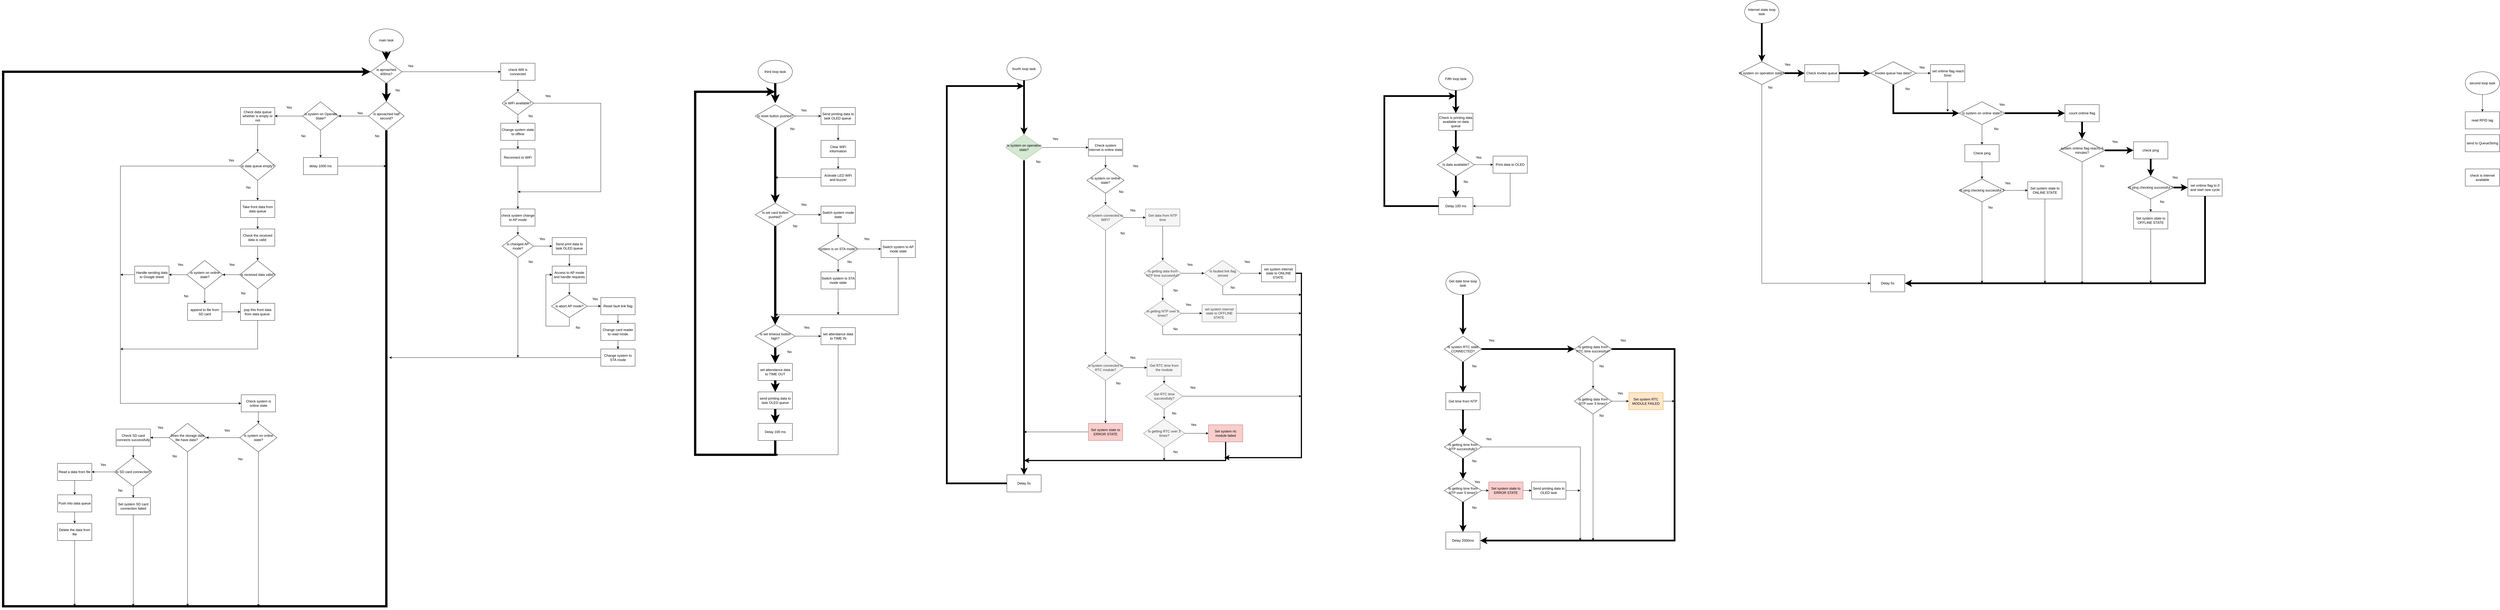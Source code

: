 <mxfile version="20.8.16" type="device"><diagram name="Page-1" id="dShv43tBZAoTx1GVKiSj"><mxGraphModel dx="3860" dy="1290" grid="1" gridSize="10" guides="1" tooltips="1" connect="1" arrows="1" fold="1" page="1" pageScale="1" pageWidth="850" pageHeight="1100" math="0" shadow="0"><root><mxCell id="0"/><mxCell id="1" parent="0"/><mxCell id="9M7ntkvh8e84CLpO2HYv-3" style="edgeStyle=orthogonalEdgeStyle;rounded=0;orthogonalLoop=1;jettySize=auto;html=1;strokeWidth=8;" parent="1" source="WgML3ZP227wPXhGIgYa6-1" target="9M7ntkvh8e84CLpO2HYv-1" edge="1"><mxGeometry relative="1" as="geometry"/></mxCell><mxCell id="WgML3ZP227wPXhGIgYa6-1" value="main task" style="ellipse;whiteSpace=wrap;html=1;" parent="1" vertex="1"><mxGeometry x="-140" y="120" width="120" height="80" as="geometry"/></mxCell><mxCell id="WgML3ZP227wPXhGIgYa6-6" style="edgeStyle=orthogonalEdgeStyle;rounded=0;orthogonalLoop=1;jettySize=auto;html=1;entryX=0.5;entryY=0;entryDx=0;entryDy=0;" parent="1" source="WgML3ZP227wPXhGIgYa6-2" target="WgML3ZP227wPXhGIgYa6-5" edge="1"><mxGeometry relative="1" as="geometry"/></mxCell><mxCell id="WgML3ZP227wPXhGIgYa6-2" value="second loop task" style="ellipse;whiteSpace=wrap;html=1;" parent="1" vertex="1"><mxGeometry x="7190" y="270" width="120" height="80" as="geometry"/></mxCell><mxCell id="9M7ntkvh8e84CLpO2HYv-138" style="edgeStyle=orthogonalEdgeStyle;rounded=0;orthogonalLoop=1;jettySize=auto;html=1;strokeWidth=8;" parent="1" source="WgML3ZP227wPXhGIgYa6-3" edge="1"><mxGeometry relative="1" as="geometry"><mxPoint x="1280" y="380" as="targetPoint"/></mxGeometry></mxCell><mxCell id="WgML3ZP227wPXhGIgYa6-3" value="third loop task" style="ellipse;whiteSpace=wrap;html=1;" parent="1" vertex="1"><mxGeometry x="1220" y="230" width="120" height="80" as="geometry"/></mxCell><mxCell id="egolwsGcuvc6qMQ4mtl--1" style="edgeStyle=orthogonalEdgeStyle;rounded=0;orthogonalLoop=1;jettySize=auto;html=1;entryX=0.5;entryY=0;entryDx=0;entryDy=0;strokeWidth=6;" edge="1" parent="1" source="WgML3ZP227wPXhGIgYa6-4" target="9M7ntkvh8e84CLpO2HYv-160"><mxGeometry relative="1" as="geometry"/></mxCell><mxCell id="WgML3ZP227wPXhGIgYa6-4" value="fourth loop task" style="ellipse;whiteSpace=wrap;html=1;" parent="1" vertex="1"><mxGeometry x="2090" y="220" width="120" height="80" as="geometry"/></mxCell><mxCell id="WgML3ZP227wPXhGIgYa6-5" value="read RFID tag" style="rounded=0;whiteSpace=wrap;html=1;" parent="1" vertex="1"><mxGeometry x="7190" y="410" width="120" height="60" as="geometry"/></mxCell><mxCell id="WgML3ZP227wPXhGIgYa6-7" value="send to QueueString" style="rounded=0;whiteSpace=wrap;html=1;" parent="1" vertex="1"><mxGeometry x="7190" y="490" width="120" height="60" as="geometry"/></mxCell><mxCell id="9M7ntkvh8e84CLpO2HYv-139" style="edgeStyle=orthogonalEdgeStyle;rounded=0;orthogonalLoop=1;jettySize=auto;html=1;entryX=0.5;entryY=0;entryDx=0;entryDy=0;strokeWidth=1;" parent="1" source="WgML3ZP227wPXhGIgYa6-8" target="9M7ntkvh8e84CLpO2HYv-118" edge="1"><mxGeometry relative="1" as="geometry"/></mxCell><mxCell id="WgML3ZP227wPXhGIgYa6-8" value="Send printing data to task OLED queue&amp;nbsp;" style="rounded=0;whiteSpace=wrap;html=1;" parent="1" vertex="1"><mxGeometry x="1440" y="395" width="120" height="60" as="geometry"/></mxCell><mxCell id="9M7ntkvh8e84CLpO2HYv-6" style="edgeStyle=orthogonalEdgeStyle;rounded=0;orthogonalLoop=1;jettySize=auto;html=1;entryX=0.5;entryY=0;entryDx=0;entryDy=0;" parent="1" source="WgML3ZP227wPXhGIgYa6-9" target="9M7ntkvh8e84CLpO2HYv-5" edge="1"><mxGeometry relative="1" as="geometry"/></mxCell><mxCell id="WgML3ZP227wPXhGIgYa6-9" value="check Wifi is connected" style="rounded=0;whiteSpace=wrap;html=1;" parent="1" vertex="1"><mxGeometry x="320" y="240" width="120" height="60" as="geometry"/></mxCell><mxCell id="WgML3ZP227wPXhGIgYa6-13" value="check is internet available" style="rounded=0;whiteSpace=wrap;html=1;" parent="1" vertex="1"><mxGeometry x="7190" y="610" width="120" height="60" as="geometry"/></mxCell><mxCell id="9M7ntkvh8e84CLpO2HYv-4" style="edgeStyle=orthogonalEdgeStyle;rounded=0;orthogonalLoop=1;jettySize=auto;html=1;entryX=0;entryY=0.5;entryDx=0;entryDy=0;" parent="1" source="9M7ntkvh8e84CLpO2HYv-1" target="WgML3ZP227wPXhGIgYa6-9" edge="1"><mxGeometry relative="1" as="geometry"/></mxCell><mxCell id="9M7ntkvh8e84CLpO2HYv-43" style="edgeStyle=orthogonalEdgeStyle;rounded=0;orthogonalLoop=1;jettySize=auto;html=1;strokeWidth=8;" parent="1" source="9M7ntkvh8e84CLpO2HYv-1" target="9M7ntkvh8e84CLpO2HYv-40" edge="1"><mxGeometry relative="1" as="geometry"/></mxCell><mxCell id="9M7ntkvh8e84CLpO2HYv-1" value="is aproached 400ms?" style="rhombus;whiteSpace=wrap;html=1;" parent="1" vertex="1"><mxGeometry x="-135" y="230" width="110" height="80" as="geometry"/></mxCell><mxCell id="9M7ntkvh8e84CLpO2HYv-11" style="edgeStyle=orthogonalEdgeStyle;rounded=0;orthogonalLoop=1;jettySize=auto;html=1;entryX=0.5;entryY=0;entryDx=0;entryDy=0;" parent="1" source="9M7ntkvh8e84CLpO2HYv-5" target="9M7ntkvh8e84CLpO2HYv-10" edge="1"><mxGeometry relative="1" as="geometry"/></mxCell><mxCell id="9M7ntkvh8e84CLpO2HYv-39" style="edgeStyle=orthogonalEdgeStyle;rounded=0;orthogonalLoop=1;jettySize=auto;html=1;" parent="1" source="9M7ntkvh8e84CLpO2HYv-5" edge="1"><mxGeometry relative="1" as="geometry"><mxPoint x="380" y="690" as="targetPoint"/><Array as="points"><mxPoint x="670" y="380"/><mxPoint x="670" y="690"/></Array></mxGeometry></mxCell><mxCell id="9M7ntkvh8e84CLpO2HYv-5" value="is WiFi available?" style="rhombus;whiteSpace=wrap;html=1;" parent="1" vertex="1"><mxGeometry x="325" y="340" width="110" height="80" as="geometry"/></mxCell><mxCell id="9M7ntkvh8e84CLpO2HYv-7" value="Yes" style="text;html=1;strokeColor=none;fillColor=none;align=center;verticalAlign=middle;whiteSpace=wrap;rounded=0;" parent="1" vertex="1"><mxGeometry x="-25" y="235" width="60" height="30" as="geometry"/></mxCell><mxCell id="9M7ntkvh8e84CLpO2HYv-8" value="No" style="text;html=1;strokeColor=none;fillColor=none;align=center;verticalAlign=middle;whiteSpace=wrap;rounded=0;" parent="1" vertex="1"><mxGeometry x="-70" y="320" width="60" height="30" as="geometry"/></mxCell><mxCell id="9M7ntkvh8e84CLpO2HYv-9" value="No" style="text;html=1;strokeColor=none;fillColor=none;align=center;verticalAlign=middle;whiteSpace=wrap;rounded=0;" parent="1" vertex="1"><mxGeometry x="395" y="410" width="60" height="30" as="geometry"/></mxCell><mxCell id="9M7ntkvh8e84CLpO2HYv-14" style="edgeStyle=orthogonalEdgeStyle;rounded=0;orthogonalLoop=1;jettySize=auto;html=1;entryX=0.5;entryY=0;entryDx=0;entryDy=0;" parent="1" source="9M7ntkvh8e84CLpO2HYv-10" target="9M7ntkvh8e84CLpO2HYv-13" edge="1"><mxGeometry relative="1" as="geometry"/></mxCell><mxCell id="9M7ntkvh8e84CLpO2HYv-10" value="Change system state to offline" style="rounded=0;whiteSpace=wrap;html=1;" parent="1" vertex="1"><mxGeometry x="320" y="450" width="120" height="60" as="geometry"/></mxCell><mxCell id="9M7ntkvh8e84CLpO2HYv-12" value="Yes" style="text;html=1;strokeColor=none;fillColor=none;align=center;verticalAlign=middle;whiteSpace=wrap;rounded=0;" parent="1" vertex="1"><mxGeometry x="455" y="340" width="60" height="30" as="geometry"/></mxCell><mxCell id="9M7ntkvh8e84CLpO2HYv-37" style="edgeStyle=orthogonalEdgeStyle;rounded=0;orthogonalLoop=1;jettySize=auto;html=1;entryX=0.5;entryY=0;entryDx=0;entryDy=0;" parent="1" source="9M7ntkvh8e84CLpO2HYv-13" target="9M7ntkvh8e84CLpO2HYv-15" edge="1"><mxGeometry relative="1" as="geometry"/></mxCell><mxCell id="9M7ntkvh8e84CLpO2HYv-13" value="Reconnect to WiFi" style="rounded=0;whiteSpace=wrap;html=1;" parent="1" vertex="1"><mxGeometry x="320" y="540" width="120" height="60" as="geometry"/></mxCell><mxCell id="9M7ntkvh8e84CLpO2HYv-18" style="edgeStyle=orthogonalEdgeStyle;rounded=0;orthogonalLoop=1;jettySize=auto;html=1;" parent="1" source="9M7ntkvh8e84CLpO2HYv-15" target="9M7ntkvh8e84CLpO2HYv-17" edge="1"><mxGeometry relative="1" as="geometry"/></mxCell><mxCell id="9M7ntkvh8e84CLpO2HYv-15" value="check system change to AP mode" style="rounded=0;whiteSpace=wrap;html=1;" parent="1" vertex="1"><mxGeometry x="320" y="750" width="120" height="60" as="geometry"/></mxCell><mxCell id="9M7ntkvh8e84CLpO2HYv-29" style="edgeStyle=orthogonalEdgeStyle;rounded=0;orthogonalLoop=1;jettySize=auto;html=1;" parent="1" source="9M7ntkvh8e84CLpO2HYv-17" target="9M7ntkvh8e84CLpO2HYv-19" edge="1"><mxGeometry relative="1" as="geometry"/></mxCell><mxCell id="9M7ntkvh8e84CLpO2HYv-110" style="edgeStyle=orthogonalEdgeStyle;rounded=0;orthogonalLoop=1;jettySize=auto;html=1;strokeWidth=1;" parent="1" source="9M7ntkvh8e84CLpO2HYv-17" edge="1"><mxGeometry relative="1" as="geometry"><mxPoint x="380" y="1270" as="targetPoint"/></mxGeometry></mxCell><mxCell id="9M7ntkvh8e84CLpO2HYv-17" value="is changed AP mode?" style="rhombus;whiteSpace=wrap;html=1;" parent="1" vertex="1"><mxGeometry x="325" y="840" width="110" height="80" as="geometry"/></mxCell><mxCell id="9M7ntkvh8e84CLpO2HYv-30" style="edgeStyle=orthogonalEdgeStyle;rounded=0;orthogonalLoop=1;jettySize=auto;html=1;entryX=0.5;entryY=0;entryDx=0;entryDy=0;" parent="1" source="9M7ntkvh8e84CLpO2HYv-19" target="9M7ntkvh8e84CLpO2HYv-22" edge="1"><mxGeometry relative="1" as="geometry"/></mxCell><mxCell id="9M7ntkvh8e84CLpO2HYv-19" value="Send print data to task OLED queue" style="rounded=0;whiteSpace=wrap;html=1;" parent="1" vertex="1"><mxGeometry x="500" y="850" width="120" height="60" as="geometry"/></mxCell><mxCell id="9M7ntkvh8e84CLpO2HYv-20" value="Yes" style="text;html=1;strokeColor=none;fillColor=none;align=center;verticalAlign=middle;whiteSpace=wrap;rounded=0;" parent="1" vertex="1"><mxGeometry x="435" y="840" width="60" height="30" as="geometry"/></mxCell><mxCell id="9M7ntkvh8e84CLpO2HYv-21" value="No" style="text;html=1;strokeColor=none;fillColor=none;align=center;verticalAlign=middle;whiteSpace=wrap;rounded=0;" parent="1" vertex="1"><mxGeometry x="395" y="920" width="60" height="30" as="geometry"/></mxCell><mxCell id="9M7ntkvh8e84CLpO2HYv-31" style="edgeStyle=orthogonalEdgeStyle;rounded=0;orthogonalLoop=1;jettySize=auto;html=1;entryX=0.5;entryY=0;entryDx=0;entryDy=0;" parent="1" source="9M7ntkvh8e84CLpO2HYv-22" target="9M7ntkvh8e84CLpO2HYv-23" edge="1"><mxGeometry relative="1" as="geometry"/></mxCell><mxCell id="9M7ntkvh8e84CLpO2HYv-22" value="Access to AP mode and handle requests" style="rounded=0;whiteSpace=wrap;html=1;" parent="1" vertex="1"><mxGeometry x="500" y="950" width="120" height="60" as="geometry"/></mxCell><mxCell id="9M7ntkvh8e84CLpO2HYv-32" style="edgeStyle=orthogonalEdgeStyle;rounded=0;orthogonalLoop=1;jettySize=auto;html=1;entryX=0;entryY=0.5;entryDx=0;entryDy=0;" parent="1" source="9M7ntkvh8e84CLpO2HYv-23" target="9M7ntkvh8e84CLpO2HYv-26" edge="1"><mxGeometry relative="1" as="geometry"/></mxCell><mxCell id="9M7ntkvh8e84CLpO2HYv-35" style="edgeStyle=orthogonalEdgeStyle;rounded=0;orthogonalLoop=1;jettySize=auto;html=1;entryX=0;entryY=0.5;entryDx=0;entryDy=0;" parent="1" source="9M7ntkvh8e84CLpO2HYv-23" target="9M7ntkvh8e84CLpO2HYv-22" edge="1"><mxGeometry relative="1" as="geometry"><Array as="points"><mxPoint x="560" y="1160"/><mxPoint x="478" y="1160"/><mxPoint x="478" y="980"/></Array></mxGeometry></mxCell><mxCell id="9M7ntkvh8e84CLpO2HYv-23" value="is abort AP mode?" style="rhombus;whiteSpace=wrap;html=1;" parent="1" vertex="1"><mxGeometry x="497.5" y="1050" width="125" height="80" as="geometry"/></mxCell><mxCell id="9M7ntkvh8e84CLpO2HYv-24" value="Yes" style="text;html=1;strokeColor=none;fillColor=none;align=center;verticalAlign=middle;whiteSpace=wrap;rounded=0;" parent="1" vertex="1"><mxGeometry x="620" y="1050" width="60" height="30" as="geometry"/></mxCell><mxCell id="9M7ntkvh8e84CLpO2HYv-25" value="No" style="text;html=1;strokeColor=none;fillColor=none;align=center;verticalAlign=middle;whiteSpace=wrap;rounded=0;" parent="1" vertex="1"><mxGeometry x="560" y="1150" width="60" height="30" as="geometry"/></mxCell><mxCell id="9M7ntkvh8e84CLpO2HYv-33" style="edgeStyle=orthogonalEdgeStyle;rounded=0;orthogonalLoop=1;jettySize=auto;html=1;entryX=0.5;entryY=0;entryDx=0;entryDy=0;" parent="1" source="9M7ntkvh8e84CLpO2HYv-26" target="9M7ntkvh8e84CLpO2HYv-27" edge="1"><mxGeometry relative="1" as="geometry"/></mxCell><mxCell id="9M7ntkvh8e84CLpO2HYv-26" value="Reset fault link flag" style="rounded=0;whiteSpace=wrap;html=1;" parent="1" vertex="1"><mxGeometry x="670" y="1060" width="120" height="60" as="geometry"/></mxCell><mxCell id="9M7ntkvh8e84CLpO2HYv-34" style="edgeStyle=orthogonalEdgeStyle;rounded=0;orthogonalLoop=1;jettySize=auto;html=1;" parent="1" source="9M7ntkvh8e84CLpO2HYv-27" target="9M7ntkvh8e84CLpO2HYv-28" edge="1"><mxGeometry relative="1" as="geometry"/></mxCell><mxCell id="9M7ntkvh8e84CLpO2HYv-27" value="Change card reader to read mode" style="rounded=0;whiteSpace=wrap;html=1;" parent="1" vertex="1"><mxGeometry x="670" y="1150" width="120" height="60" as="geometry"/></mxCell><mxCell id="9M7ntkvh8e84CLpO2HYv-109" style="edgeStyle=orthogonalEdgeStyle;rounded=0;orthogonalLoop=1;jettySize=auto;html=1;strokeWidth=1;" parent="1" source="9M7ntkvh8e84CLpO2HYv-28" edge="1"><mxGeometry relative="1" as="geometry"><mxPoint x="-70" y="1270" as="targetPoint"/></mxGeometry></mxCell><mxCell id="9M7ntkvh8e84CLpO2HYv-28" value="Change system to STA mode" style="rounded=0;whiteSpace=wrap;html=1;" parent="1" vertex="1"><mxGeometry x="670" y="1240" width="120" height="60" as="geometry"/></mxCell><mxCell id="9M7ntkvh8e84CLpO2HYv-45" style="edgeStyle=orthogonalEdgeStyle;rounded=0;orthogonalLoop=1;jettySize=auto;html=1;entryX=1;entryY=0.5;entryDx=0;entryDy=0;" parent="1" source="9M7ntkvh8e84CLpO2HYv-40" target="9M7ntkvh8e84CLpO2HYv-44" edge="1"><mxGeometry relative="1" as="geometry"/></mxCell><mxCell id="9M7ntkvh8e84CLpO2HYv-48" style="edgeStyle=orthogonalEdgeStyle;rounded=0;orthogonalLoop=1;jettySize=auto;html=1;entryX=0;entryY=0.5;entryDx=0;entryDy=0;strokeWidth=8;" parent="1" source="9M7ntkvh8e84CLpO2HYv-40" target="9M7ntkvh8e84CLpO2HYv-1" edge="1"><mxGeometry relative="1" as="geometry"><mxPoint x="-1330" y="240" as="targetPoint"/><Array as="points"><mxPoint x="-80" y="2140"/><mxPoint x="-1420" y="2140"/><mxPoint x="-1420" y="270"/></Array></mxGeometry></mxCell><mxCell id="9M7ntkvh8e84CLpO2HYv-40" value="is aproached half second?" style="rhombus;whiteSpace=wrap;html=1;" parent="1" vertex="1"><mxGeometry x="-142.5" y="375" width="125" height="100" as="geometry"/></mxCell><mxCell id="9M7ntkvh8e84CLpO2HYv-41" value="Yes" style="text;html=1;strokeColor=none;fillColor=none;align=center;verticalAlign=middle;whiteSpace=wrap;rounded=0;" parent="1" vertex="1"><mxGeometry x="-202.5" y="400" width="60" height="30" as="geometry"/></mxCell><mxCell id="9M7ntkvh8e84CLpO2HYv-42" value="No" style="text;html=1;strokeColor=none;fillColor=none;align=center;verticalAlign=middle;whiteSpace=wrap;rounded=0;" parent="1" vertex="1"><mxGeometry x="-142.5" y="480" width="60" height="30" as="geometry"/></mxCell><mxCell id="9M7ntkvh8e84CLpO2HYv-53" style="edgeStyle=orthogonalEdgeStyle;rounded=0;orthogonalLoop=1;jettySize=auto;html=1;entryX=0.5;entryY=0;entryDx=0;entryDy=0;" parent="1" source="9M7ntkvh8e84CLpO2HYv-44" target="9M7ntkvh8e84CLpO2HYv-50" edge="1"><mxGeometry relative="1" as="geometry"/></mxCell><mxCell id="9M7ntkvh8e84CLpO2HYv-55" style="edgeStyle=orthogonalEdgeStyle;rounded=0;orthogonalLoop=1;jettySize=auto;html=1;entryX=1;entryY=0.5;entryDx=0;entryDy=0;" parent="1" source="9M7ntkvh8e84CLpO2HYv-44" target="9M7ntkvh8e84CLpO2HYv-54" edge="1"><mxGeometry relative="1" as="geometry"/></mxCell><mxCell id="9M7ntkvh8e84CLpO2HYv-44" value="is system on Operate State?" style="rhombus;whiteSpace=wrap;html=1;" parent="1" vertex="1"><mxGeometry x="-372.5" y="375" width="125" height="100" as="geometry"/></mxCell><mxCell id="9M7ntkvh8e84CLpO2HYv-46" value="Yes" style="text;html=1;strokeColor=none;fillColor=none;align=center;verticalAlign=middle;whiteSpace=wrap;rounded=0;" parent="1" vertex="1"><mxGeometry x="-450" y="380" width="60" height="30" as="geometry"/></mxCell><mxCell id="9M7ntkvh8e84CLpO2HYv-47" value="No" style="text;html=1;strokeColor=none;fillColor=none;align=center;verticalAlign=middle;whiteSpace=wrap;rounded=0;" parent="1" vertex="1"><mxGeometry x="-400" y="480" width="60" height="30" as="geometry"/></mxCell><mxCell id="9M7ntkvh8e84CLpO2HYv-52" value="" style="edgeStyle=orthogonalEdgeStyle;rounded=0;orthogonalLoop=1;jettySize=auto;html=1;" parent="1" source="9M7ntkvh8e84CLpO2HYv-50" edge="1"><mxGeometry relative="1" as="geometry"><mxPoint x="-80" y="600" as="targetPoint"/></mxGeometry></mxCell><mxCell id="9M7ntkvh8e84CLpO2HYv-50" value="delay 1000 ms" style="rounded=0;whiteSpace=wrap;html=1;" parent="1" vertex="1"><mxGeometry x="-370" y="570" width="120" height="60" as="geometry"/></mxCell><mxCell id="9M7ntkvh8e84CLpO2HYv-59" style="edgeStyle=orthogonalEdgeStyle;rounded=0;orthogonalLoop=1;jettySize=auto;html=1;entryX=0.5;entryY=0;entryDx=0;entryDy=0;" parent="1" source="9M7ntkvh8e84CLpO2HYv-54" target="9M7ntkvh8e84CLpO2HYv-56" edge="1"><mxGeometry relative="1" as="geometry"/></mxCell><mxCell id="9M7ntkvh8e84CLpO2HYv-54" value="Check data queue&lt;br&gt;whether is empty or not" style="rounded=0;whiteSpace=wrap;html=1;" parent="1" vertex="1"><mxGeometry x="-590" y="395" width="120" height="60" as="geometry"/></mxCell><mxCell id="9M7ntkvh8e84CLpO2HYv-61" style="edgeStyle=orthogonalEdgeStyle;rounded=0;orthogonalLoop=1;jettySize=auto;html=1;" parent="1" source="9M7ntkvh8e84CLpO2HYv-56" target="9M7ntkvh8e84CLpO2HYv-60" edge="1"><mxGeometry relative="1" as="geometry"/></mxCell><mxCell id="9M7ntkvh8e84CLpO2HYv-73" style="edgeStyle=orthogonalEdgeStyle;rounded=0;orthogonalLoop=1;jettySize=auto;html=1;entryX=0;entryY=0.5;entryDx=0;entryDy=0;" parent="1" source="9M7ntkvh8e84CLpO2HYv-56" target="9M7ntkvh8e84CLpO2HYv-72" edge="1"><mxGeometry relative="1" as="geometry"><mxPoint x="-660" y="1359" as="targetPoint"/><Array as="points"><mxPoint x="-1010" y="600"/><mxPoint x="-1010" y="1430"/></Array></mxGeometry></mxCell><mxCell id="9M7ntkvh8e84CLpO2HYv-56" value="is data queue empty?" style="rhombus;whiteSpace=wrap;html=1;" parent="1" vertex="1"><mxGeometry x="-592.5" y="550" width="125" height="100" as="geometry"/></mxCell><mxCell id="9M7ntkvh8e84CLpO2HYv-57" value="Yes" style="text;html=1;strokeColor=none;fillColor=none;align=center;verticalAlign=middle;whiteSpace=wrap;rounded=0;" parent="1" vertex="1"><mxGeometry x="-652.5" y="565" width="60" height="30" as="geometry"/></mxCell><mxCell id="9M7ntkvh8e84CLpO2HYv-58" value="No" style="text;html=1;strokeColor=none;fillColor=none;align=center;verticalAlign=middle;whiteSpace=wrap;rounded=0;" parent="1" vertex="1"><mxGeometry x="-592.5" y="660" width="60" height="30" as="geometry"/></mxCell><mxCell id="9M7ntkvh8e84CLpO2HYv-63" style="edgeStyle=orthogonalEdgeStyle;rounded=0;orthogonalLoop=1;jettySize=auto;html=1;entryX=0.5;entryY=0;entryDx=0;entryDy=0;" parent="1" source="9M7ntkvh8e84CLpO2HYv-60" target="9M7ntkvh8e84CLpO2HYv-62" edge="1"><mxGeometry relative="1" as="geometry"/></mxCell><mxCell id="9M7ntkvh8e84CLpO2HYv-60" value="Take front data from data queue" style="rounded=0;whiteSpace=wrap;html=1;" parent="1" vertex="1"><mxGeometry x="-590" y="720" width="120" height="60" as="geometry"/></mxCell><mxCell id="9M7ntkvh8e84CLpO2HYv-68" style="edgeStyle=orthogonalEdgeStyle;rounded=0;orthogonalLoop=1;jettySize=auto;html=1;entryX=0.5;entryY=0;entryDx=0;entryDy=0;" parent="1" source="9M7ntkvh8e84CLpO2HYv-62" target="9M7ntkvh8e84CLpO2HYv-64" edge="1"><mxGeometry relative="1" as="geometry"/></mxCell><mxCell id="9M7ntkvh8e84CLpO2HYv-62" value="Check the received data is valid&amp;nbsp;" style="rounded=0;whiteSpace=wrap;html=1;" parent="1" vertex="1"><mxGeometry x="-590" y="820" width="120" height="60" as="geometry"/></mxCell><mxCell id="9M7ntkvh8e84CLpO2HYv-69" style="edgeStyle=orthogonalEdgeStyle;rounded=0;orthogonalLoop=1;jettySize=auto;html=1;entryX=0.5;entryY=0;entryDx=0;entryDy=0;" parent="1" source="9M7ntkvh8e84CLpO2HYv-64" target="9M7ntkvh8e84CLpO2HYv-67" edge="1"><mxGeometry relative="1" as="geometry"/></mxCell><mxCell id="9M7ntkvh8e84CLpO2HYv-76" style="edgeStyle=orthogonalEdgeStyle;rounded=0;orthogonalLoop=1;jettySize=auto;html=1;entryX=1;entryY=0.5;entryDx=0;entryDy=0;" parent="1" source="9M7ntkvh8e84CLpO2HYv-64" target="9M7ntkvh8e84CLpO2HYv-75" edge="1"><mxGeometry relative="1" as="geometry"/></mxCell><mxCell id="9M7ntkvh8e84CLpO2HYv-64" value="is received data valid?" style="rhombus;whiteSpace=wrap;html=1;" parent="1" vertex="1"><mxGeometry x="-592.5" y="930" width="125" height="100" as="geometry"/></mxCell><mxCell id="9M7ntkvh8e84CLpO2HYv-65" value="Yes" style="text;html=1;strokeColor=none;fillColor=none;align=center;verticalAlign=middle;whiteSpace=wrap;rounded=0;" parent="1" vertex="1"><mxGeometry x="-650" y="930" width="60" height="30" as="geometry"/></mxCell><mxCell id="9M7ntkvh8e84CLpO2HYv-66" value="No" style="text;html=1;strokeColor=none;fillColor=none;align=center;verticalAlign=middle;whiteSpace=wrap;rounded=0;" parent="1" vertex="1"><mxGeometry x="-610" y="1030" width="60" height="30" as="geometry"/></mxCell><mxCell id="9M7ntkvh8e84CLpO2HYv-84" style="edgeStyle=orthogonalEdgeStyle;rounded=0;orthogonalLoop=1;jettySize=auto;html=1;" parent="1" source="9M7ntkvh8e84CLpO2HYv-67" edge="1"><mxGeometry relative="1" as="geometry"><mxPoint x="-1010" y="1240" as="targetPoint"/><Array as="points"><mxPoint x="-530" y="1240"/><mxPoint x="-1000" y="1240"/></Array></mxGeometry></mxCell><mxCell id="9M7ntkvh8e84CLpO2HYv-67" value="pop this front data from data queue&amp;nbsp;" style="rounded=0;whiteSpace=wrap;html=1;" parent="1" vertex="1"><mxGeometry x="-590" y="1080" width="120" height="60" as="geometry"/></mxCell><mxCell id="9M7ntkvh8e84CLpO2HYv-74" style="edgeStyle=orthogonalEdgeStyle;rounded=0;orthogonalLoop=1;jettySize=auto;html=1;" parent="1" source="9M7ntkvh8e84CLpO2HYv-70" edge="1"><mxGeometry relative="1" as="geometry"><mxPoint x="-1010" y="980" as="targetPoint"/></mxGeometry></mxCell><mxCell id="9M7ntkvh8e84CLpO2HYv-70" value="Handle sending data to Google sheet" style="rounded=0;whiteSpace=wrap;html=1;" parent="1" vertex="1"><mxGeometry x="-960" y="950" width="120" height="60" as="geometry"/></mxCell><mxCell id="9M7ntkvh8e84CLpO2HYv-86" style="edgeStyle=orthogonalEdgeStyle;rounded=0;orthogonalLoop=1;jettySize=auto;html=1;entryX=0.5;entryY=0;entryDx=0;entryDy=0;" parent="1" source="9M7ntkvh8e84CLpO2HYv-72" target="9M7ntkvh8e84CLpO2HYv-85" edge="1"><mxGeometry relative="1" as="geometry"/></mxCell><mxCell id="9M7ntkvh8e84CLpO2HYv-72" value="Check system is online state" style="rounded=0;whiteSpace=wrap;html=1;" parent="1" vertex="1"><mxGeometry x="-587.5" y="1400" width="120" height="60" as="geometry"/></mxCell><mxCell id="9M7ntkvh8e84CLpO2HYv-77" style="edgeStyle=orthogonalEdgeStyle;rounded=0;orthogonalLoop=1;jettySize=auto;html=1;entryX=1;entryY=0.5;entryDx=0;entryDy=0;" parent="1" source="9M7ntkvh8e84CLpO2HYv-75" target="9M7ntkvh8e84CLpO2HYv-70" edge="1"><mxGeometry relative="1" as="geometry"/></mxCell><mxCell id="9M7ntkvh8e84CLpO2HYv-81" style="edgeStyle=orthogonalEdgeStyle;rounded=0;orthogonalLoop=1;jettySize=auto;html=1;entryX=0.5;entryY=0;entryDx=0;entryDy=0;" parent="1" source="9M7ntkvh8e84CLpO2HYv-75" target="9M7ntkvh8e84CLpO2HYv-80" edge="1"><mxGeometry relative="1" as="geometry"/></mxCell><mxCell id="9M7ntkvh8e84CLpO2HYv-75" value="is system on online state?" style="rhombus;whiteSpace=wrap;html=1;" parent="1" vertex="1"><mxGeometry x="-777.5" y="930" width="125" height="100" as="geometry"/></mxCell><mxCell id="9M7ntkvh8e84CLpO2HYv-78" value="Yes" style="text;html=1;strokeColor=none;fillColor=none;align=center;verticalAlign=middle;whiteSpace=wrap;rounded=0;" parent="1" vertex="1"><mxGeometry x="-830" y="930" width="60" height="30" as="geometry"/></mxCell><mxCell id="9M7ntkvh8e84CLpO2HYv-79" value="No" style="text;html=1;strokeColor=none;fillColor=none;align=center;verticalAlign=middle;whiteSpace=wrap;rounded=0;" parent="1" vertex="1"><mxGeometry x="-810" y="1040" width="60" height="30" as="geometry"/></mxCell><mxCell id="9M7ntkvh8e84CLpO2HYv-83" style="edgeStyle=orthogonalEdgeStyle;rounded=0;orthogonalLoop=1;jettySize=auto;html=1;entryX=0;entryY=0.5;entryDx=0;entryDy=0;" parent="1" source="9M7ntkvh8e84CLpO2HYv-80" target="9M7ntkvh8e84CLpO2HYv-67" edge="1"><mxGeometry relative="1" as="geometry"/></mxCell><mxCell id="9M7ntkvh8e84CLpO2HYv-80" value="append to file from SD card" style="rounded=0;whiteSpace=wrap;html=1;" parent="1" vertex="1"><mxGeometry x="-775" y="1080" width="120" height="60" as="geometry"/></mxCell><mxCell id="9M7ntkvh8e84CLpO2HYv-93" style="edgeStyle=orthogonalEdgeStyle;rounded=0;orthogonalLoop=1;jettySize=auto;html=1;entryX=1;entryY=0.5;entryDx=0;entryDy=0;" parent="1" source="9M7ntkvh8e84CLpO2HYv-85" target="9M7ntkvh8e84CLpO2HYv-90" edge="1"><mxGeometry relative="1" as="geometry"/></mxCell><mxCell id="9M7ntkvh8e84CLpO2HYv-111" style="edgeStyle=orthogonalEdgeStyle;rounded=0;orthogonalLoop=1;jettySize=auto;html=1;strokeWidth=1;" parent="1" source="9M7ntkvh8e84CLpO2HYv-85" edge="1"><mxGeometry relative="1" as="geometry"><mxPoint x="-527.5" y="2141.333" as="targetPoint"/></mxGeometry></mxCell><mxCell id="9M7ntkvh8e84CLpO2HYv-85" value="is system on online state?" style="rhombus;whiteSpace=wrap;html=1;" parent="1" vertex="1"><mxGeometry x="-592.5" y="1500" width="130" height="100" as="geometry"/></mxCell><mxCell id="9M7ntkvh8e84CLpO2HYv-87" value="Yes" style="text;html=1;strokeColor=none;fillColor=none;align=center;verticalAlign=middle;whiteSpace=wrap;rounded=0;" parent="1" vertex="1"><mxGeometry x="-667.5" y="1510" width="60" height="30" as="geometry"/></mxCell><mxCell id="9M7ntkvh8e84CLpO2HYv-88" value="No" style="text;html=1;strokeColor=none;fillColor=none;align=center;verticalAlign=middle;whiteSpace=wrap;rounded=0;" parent="1" vertex="1"><mxGeometry x="-620" y="1610" width="60" height="30" as="geometry"/></mxCell><mxCell id="9M7ntkvh8e84CLpO2HYv-98" style="edgeStyle=orthogonalEdgeStyle;rounded=0;orthogonalLoop=1;jettySize=auto;html=1;entryX=0.5;entryY=0;entryDx=0;entryDy=0;" parent="1" source="9M7ntkvh8e84CLpO2HYv-89" target="9M7ntkvh8e84CLpO2HYv-94" edge="1"><mxGeometry relative="1" as="geometry"/></mxCell><mxCell id="9M7ntkvh8e84CLpO2HYv-89" value="Check SD card connects successfully" style="rounded=0;whiteSpace=wrap;html=1;" parent="1" vertex="1"><mxGeometry x="-1025" y="1520" width="120" height="60" as="geometry"/></mxCell><mxCell id="9M7ntkvh8e84CLpO2HYv-112" style="edgeStyle=orthogonalEdgeStyle;rounded=0;orthogonalLoop=1;jettySize=auto;html=1;entryX=1;entryY=0.5;entryDx=0;entryDy=0;strokeWidth=1;" parent="1" source="9M7ntkvh8e84CLpO2HYv-90" target="9M7ntkvh8e84CLpO2HYv-89" edge="1"><mxGeometry relative="1" as="geometry"/></mxCell><mxCell id="9M7ntkvh8e84CLpO2HYv-113" style="edgeStyle=orthogonalEdgeStyle;rounded=0;orthogonalLoop=1;jettySize=auto;html=1;strokeWidth=1;" parent="1" source="9M7ntkvh8e84CLpO2HYv-90" edge="1"><mxGeometry relative="1" as="geometry"><mxPoint x="-775" y="2140" as="targetPoint"/></mxGeometry></mxCell><mxCell id="9M7ntkvh8e84CLpO2HYv-90" value="Does the storage data file have data?&amp;nbsp;&amp;nbsp;" style="rhombus;whiteSpace=wrap;html=1;" parent="1" vertex="1"><mxGeometry x="-840" y="1500" width="130" height="100" as="geometry"/></mxCell><mxCell id="9M7ntkvh8e84CLpO2HYv-91" value="Yes" style="text;html=1;strokeColor=none;fillColor=none;align=center;verticalAlign=middle;whiteSpace=wrap;rounded=0;" parent="1" vertex="1"><mxGeometry x="-900" y="1500" width="60" height="30" as="geometry"/></mxCell><mxCell id="9M7ntkvh8e84CLpO2HYv-92" value="No" style="text;html=1;strokeColor=none;fillColor=none;align=center;verticalAlign=middle;whiteSpace=wrap;rounded=0;" parent="1" vertex="1"><mxGeometry x="-850" y="1600" width="60" height="30" as="geometry"/></mxCell><mxCell id="9M7ntkvh8e84CLpO2HYv-101" style="edgeStyle=orthogonalEdgeStyle;rounded=0;orthogonalLoop=1;jettySize=auto;html=1;entryX=1;entryY=0.5;entryDx=0;entryDy=0;" parent="1" source="9M7ntkvh8e84CLpO2HYv-94" target="9M7ntkvh8e84CLpO2HYv-99" edge="1"><mxGeometry relative="1" as="geometry"/></mxCell><mxCell id="9M7ntkvh8e84CLpO2HYv-104" style="edgeStyle=orthogonalEdgeStyle;rounded=0;orthogonalLoop=1;jettySize=auto;html=1;entryX=0.5;entryY=0;entryDx=0;entryDy=0;" parent="1" source="9M7ntkvh8e84CLpO2HYv-94" target="9M7ntkvh8e84CLpO2HYv-103" edge="1"><mxGeometry relative="1" as="geometry"/></mxCell><mxCell id="9M7ntkvh8e84CLpO2HYv-94" value="Is SD card connected?" style="rhombus;whiteSpace=wrap;html=1;" parent="1" vertex="1"><mxGeometry x="-1030" y="1620" width="130" height="100" as="geometry"/></mxCell><mxCell id="9M7ntkvh8e84CLpO2HYv-95" value="Yes" style="text;html=1;strokeColor=none;fillColor=none;align=center;verticalAlign=middle;whiteSpace=wrap;rounded=0;" parent="1" vertex="1"><mxGeometry x="-1100" y="1630" width="60" height="30" as="geometry"/></mxCell><mxCell id="9M7ntkvh8e84CLpO2HYv-96" value="No" style="text;html=1;strokeColor=none;fillColor=none;align=center;verticalAlign=middle;whiteSpace=wrap;rounded=0;" parent="1" vertex="1"><mxGeometry x="-1040" y="1720" width="60" height="30" as="geometry"/></mxCell><mxCell id="9M7ntkvh8e84CLpO2HYv-102" style="edgeStyle=orthogonalEdgeStyle;rounded=0;orthogonalLoop=1;jettySize=auto;html=1;entryX=0.5;entryY=0;entryDx=0;entryDy=0;" parent="1" source="9M7ntkvh8e84CLpO2HYv-99" target="9M7ntkvh8e84CLpO2HYv-100" edge="1"><mxGeometry relative="1" as="geometry"/></mxCell><mxCell id="9M7ntkvh8e84CLpO2HYv-99" value="Read a data from file" style="rounded=0;whiteSpace=wrap;html=1;" parent="1" vertex="1"><mxGeometry x="-1230" y="1640" width="120" height="60" as="geometry"/></mxCell><mxCell id="9M7ntkvh8e84CLpO2HYv-106" style="edgeStyle=orthogonalEdgeStyle;rounded=0;orthogonalLoop=1;jettySize=auto;html=1;entryX=0.5;entryY=0;entryDx=0;entryDy=0;" parent="1" source="9M7ntkvh8e84CLpO2HYv-100" target="9M7ntkvh8e84CLpO2HYv-105" edge="1"><mxGeometry relative="1" as="geometry"/></mxCell><mxCell id="9M7ntkvh8e84CLpO2HYv-100" value="Push into data queue" style="rounded=0;whiteSpace=wrap;html=1;" parent="1" vertex="1"><mxGeometry x="-1230" y="1750" width="120" height="60" as="geometry"/></mxCell><mxCell id="9M7ntkvh8e84CLpO2HYv-107" style="edgeStyle=orthogonalEdgeStyle;rounded=0;orthogonalLoop=1;jettySize=auto;html=1;" parent="1" source="9M7ntkvh8e84CLpO2HYv-103" edge="1"><mxGeometry relative="1" as="geometry"><mxPoint x="-965" y="2140" as="targetPoint"/></mxGeometry></mxCell><mxCell id="9M7ntkvh8e84CLpO2HYv-103" value="Set system SD card connection failed" style="rounded=0;whiteSpace=wrap;html=1;" parent="1" vertex="1"><mxGeometry x="-1025" y="1760" width="120" height="60" as="geometry"/></mxCell><mxCell id="9M7ntkvh8e84CLpO2HYv-108" style="edgeStyle=orthogonalEdgeStyle;rounded=0;orthogonalLoop=1;jettySize=auto;html=1;" parent="1" source="9M7ntkvh8e84CLpO2HYv-105" edge="1"><mxGeometry relative="1" as="geometry"><mxPoint x="-1170" y="2140" as="targetPoint"/></mxGeometry></mxCell><mxCell id="9M7ntkvh8e84CLpO2HYv-105" value="Delete the data from file" style="rounded=0;whiteSpace=wrap;html=1;" parent="1" vertex="1"><mxGeometry x="-1230" y="1850" width="120" height="60" as="geometry"/></mxCell><mxCell id="9M7ntkvh8e84CLpO2HYv-117" style="edgeStyle=orthogonalEdgeStyle;rounded=0;orthogonalLoop=1;jettySize=auto;html=1;entryX=0;entryY=0.5;entryDx=0;entryDy=0;strokeWidth=1;" parent="1" source="9M7ntkvh8e84CLpO2HYv-114" target="WgML3ZP227wPXhGIgYa6-8" edge="1"><mxGeometry relative="1" as="geometry"/></mxCell><mxCell id="9M7ntkvh8e84CLpO2HYv-121" style="edgeStyle=orthogonalEdgeStyle;rounded=0;orthogonalLoop=1;jettySize=auto;html=1;entryX=0.5;entryY=0;entryDx=0;entryDy=0;strokeWidth=8;" parent="1" source="9M7ntkvh8e84CLpO2HYv-114" target="9M7ntkvh8e84CLpO2HYv-120" edge="1"><mxGeometry relative="1" as="geometry"/></mxCell><mxCell id="9M7ntkvh8e84CLpO2HYv-114" value="Is reset button pushed?" style="rhombus;whiteSpace=wrap;html=1;" parent="1" vertex="1"><mxGeometry x="1210" y="385" width="140" height="80" as="geometry"/></mxCell><mxCell id="9M7ntkvh8e84CLpO2HYv-115" value="Yes" style="text;html=1;strokeColor=none;fillColor=none;align=center;verticalAlign=middle;whiteSpace=wrap;rounded=0;" parent="1" vertex="1"><mxGeometry x="1350" y="390" width="60" height="30" as="geometry"/></mxCell><mxCell id="9M7ntkvh8e84CLpO2HYv-116" value="No" style="text;html=1;strokeColor=none;fillColor=none;align=center;verticalAlign=middle;whiteSpace=wrap;rounded=0;" parent="1" vertex="1"><mxGeometry x="1310" y="455" width="60" height="30" as="geometry"/></mxCell><mxCell id="9M7ntkvh8e84CLpO2HYv-140" style="edgeStyle=orthogonalEdgeStyle;rounded=0;orthogonalLoop=1;jettySize=auto;html=1;entryX=0.5;entryY=0;entryDx=0;entryDy=0;strokeWidth=1;" parent="1" source="9M7ntkvh8e84CLpO2HYv-118" target="9M7ntkvh8e84CLpO2HYv-119" edge="1"><mxGeometry relative="1" as="geometry"/></mxCell><mxCell id="9M7ntkvh8e84CLpO2HYv-118" value="Clear WiFi information" style="rounded=0;whiteSpace=wrap;html=1;" parent="1" vertex="1"><mxGeometry x="1440" y="510" width="120" height="60" as="geometry"/></mxCell><mxCell id="9M7ntkvh8e84CLpO2HYv-152" style="edgeStyle=orthogonalEdgeStyle;rounded=0;orthogonalLoop=1;jettySize=auto;html=1;strokeWidth=1;" parent="1" source="9M7ntkvh8e84CLpO2HYv-119" edge="1"><mxGeometry relative="1" as="geometry"><mxPoint x="1280" y="640" as="targetPoint"/></mxGeometry></mxCell><mxCell id="9M7ntkvh8e84CLpO2HYv-119" value="Activate LED WiFi and buzzer" style="rounded=0;whiteSpace=wrap;html=1;" parent="1" vertex="1"><mxGeometry x="1440" y="610" width="120" height="60" as="geometry"/></mxCell><mxCell id="9M7ntkvh8e84CLpO2HYv-129" style="edgeStyle=orthogonalEdgeStyle;rounded=0;orthogonalLoop=1;jettySize=auto;html=1;entryX=0;entryY=0.5;entryDx=0;entryDy=0;strokeWidth=1;" parent="1" source="9M7ntkvh8e84CLpO2HYv-120" target="9M7ntkvh8e84CLpO2HYv-125" edge="1"><mxGeometry relative="1" as="geometry"/></mxCell><mxCell id="9M7ntkvh8e84CLpO2HYv-132" style="edgeStyle=orthogonalEdgeStyle;rounded=0;orthogonalLoop=1;jettySize=auto;html=1;entryX=0.5;entryY=0;entryDx=0;entryDy=0;strokeWidth=8;" parent="1" source="9M7ntkvh8e84CLpO2HYv-120" target="9M7ntkvh8e84CLpO2HYv-122" edge="1"><mxGeometry relative="1" as="geometry"/></mxCell><mxCell id="9M7ntkvh8e84CLpO2HYv-120" value="Is set card button pushed?" style="rhombus;whiteSpace=wrap;html=1;" parent="1" vertex="1"><mxGeometry x="1210" y="730" width="140" height="80" as="geometry"/></mxCell><mxCell id="9M7ntkvh8e84CLpO2HYv-144" style="edgeStyle=orthogonalEdgeStyle;rounded=0;orthogonalLoop=1;jettySize=auto;html=1;entryX=0.5;entryY=0;entryDx=0;entryDy=0;strokeWidth=8;" parent="1" source="9M7ntkvh8e84CLpO2HYv-122" target="9M7ntkvh8e84CLpO2HYv-142" edge="1"><mxGeometry relative="1" as="geometry"/></mxCell><mxCell id="9M7ntkvh8e84CLpO2HYv-146" style="edgeStyle=orthogonalEdgeStyle;rounded=0;orthogonalLoop=1;jettySize=auto;html=1;entryX=0;entryY=0.5;entryDx=0;entryDy=0;strokeWidth=1;" parent="1" source="9M7ntkvh8e84CLpO2HYv-122" target="9M7ntkvh8e84CLpO2HYv-141" edge="1"><mxGeometry relative="1" as="geometry"/></mxCell><mxCell id="9M7ntkvh8e84CLpO2HYv-122" value="Is set timeout button high?" style="rhombus;whiteSpace=wrap;html=1;" parent="1" vertex="1"><mxGeometry x="1210" y="1155" width="140" height="80" as="geometry"/></mxCell><mxCell id="9M7ntkvh8e84CLpO2HYv-123" value="No" style="text;html=1;strokeColor=none;fillColor=none;align=center;verticalAlign=middle;whiteSpace=wrap;rounded=0;" parent="1" vertex="1"><mxGeometry x="1320" y="795" width="60" height="30" as="geometry"/></mxCell><mxCell id="9M7ntkvh8e84CLpO2HYv-124" value="Yes" style="text;html=1;strokeColor=none;fillColor=none;align=center;verticalAlign=middle;whiteSpace=wrap;rounded=0;" parent="1" vertex="1"><mxGeometry x="1350" y="720" width="60" height="30" as="geometry"/></mxCell><mxCell id="9M7ntkvh8e84CLpO2HYv-130" style="edgeStyle=orthogonalEdgeStyle;rounded=0;orthogonalLoop=1;jettySize=auto;html=1;entryX=0.5;entryY=0;entryDx=0;entryDy=0;strokeWidth=1;" parent="1" source="9M7ntkvh8e84CLpO2HYv-125" target="9M7ntkvh8e84CLpO2HYv-126" edge="1"><mxGeometry relative="1" as="geometry"/></mxCell><mxCell id="9M7ntkvh8e84CLpO2HYv-125" value="Switch system mode state" style="rounded=0;whiteSpace=wrap;html=1;" parent="1" vertex="1"><mxGeometry x="1440" y="740" width="120" height="60" as="geometry"/></mxCell><mxCell id="9M7ntkvh8e84CLpO2HYv-135" style="edgeStyle=orthogonalEdgeStyle;rounded=0;orthogonalLoop=1;jettySize=auto;html=1;entryX=0;entryY=0.5;entryDx=0;entryDy=0;strokeWidth=1;" parent="1" source="9M7ntkvh8e84CLpO2HYv-126" target="9M7ntkvh8e84CLpO2HYv-131" edge="1"><mxGeometry relative="1" as="geometry"/></mxCell><mxCell id="9M7ntkvh8e84CLpO2HYv-137" style="edgeStyle=orthogonalEdgeStyle;rounded=0;orthogonalLoop=1;jettySize=auto;html=1;entryX=0.5;entryY=0;entryDx=0;entryDy=0;strokeWidth=1;" parent="1" source="9M7ntkvh8e84CLpO2HYv-126" target="9M7ntkvh8e84CLpO2HYv-136" edge="1"><mxGeometry relative="1" as="geometry"/></mxCell><mxCell id="9M7ntkvh8e84CLpO2HYv-126" value="system is on STA mode?" style="rhombus;whiteSpace=wrap;html=1;" parent="1" vertex="1"><mxGeometry x="1430" y="850" width="140" height="80" as="geometry"/></mxCell><mxCell id="9M7ntkvh8e84CLpO2HYv-127" value="Yes" style="text;html=1;strokeColor=none;fillColor=none;align=center;verticalAlign=middle;whiteSpace=wrap;rounded=0;" parent="1" vertex="1"><mxGeometry x="1570" y="840" width="60" height="30" as="geometry"/></mxCell><mxCell id="9M7ntkvh8e84CLpO2HYv-128" value="No" style="text;html=1;strokeColor=none;fillColor=none;align=center;verticalAlign=middle;whiteSpace=wrap;rounded=0;" parent="1" vertex="1"><mxGeometry x="1510" y="920" width="60" height="30" as="geometry"/></mxCell><mxCell id="9M7ntkvh8e84CLpO2HYv-150" style="edgeStyle=orthogonalEdgeStyle;rounded=0;orthogonalLoop=1;jettySize=auto;html=1;strokeWidth=1;" parent="1" source="9M7ntkvh8e84CLpO2HYv-131" edge="1"><mxGeometry relative="1" as="geometry"><mxPoint x="1280" y="1120" as="targetPoint"/><Array as="points"><mxPoint x="1710" y="1120"/></Array></mxGeometry></mxCell><mxCell id="9M7ntkvh8e84CLpO2HYv-131" value="Switch system to AP mode state" style="rounded=0;whiteSpace=wrap;html=1;" parent="1" vertex="1"><mxGeometry x="1650" y="860" width="120" height="60" as="geometry"/></mxCell><mxCell id="9M7ntkvh8e84CLpO2HYv-133" value="No" style="text;html=1;strokeColor=none;fillColor=none;align=center;verticalAlign=middle;whiteSpace=wrap;rounded=0;" parent="1" vertex="1"><mxGeometry x="1300" y="1235" width="60" height="30" as="geometry"/></mxCell><mxCell id="9M7ntkvh8e84CLpO2HYv-134" value="Yes" style="text;html=1;strokeColor=none;fillColor=none;align=center;verticalAlign=middle;whiteSpace=wrap;rounded=0;" parent="1" vertex="1"><mxGeometry x="1360" y="1150" width="60" height="30" as="geometry"/></mxCell><mxCell id="9M7ntkvh8e84CLpO2HYv-151" style="edgeStyle=orthogonalEdgeStyle;rounded=0;orthogonalLoop=1;jettySize=auto;html=1;strokeWidth=1;" parent="1" source="9M7ntkvh8e84CLpO2HYv-136" edge="1"><mxGeometry relative="1" as="geometry"><mxPoint x="1500" y="1120" as="targetPoint"/></mxGeometry></mxCell><mxCell id="9M7ntkvh8e84CLpO2HYv-136" value="Switch system to STA mode state" style="rounded=0;whiteSpace=wrap;html=1;" parent="1" vertex="1"><mxGeometry x="1440" y="970" width="120" height="60" as="geometry"/></mxCell><mxCell id="9M7ntkvh8e84CLpO2HYv-153" style="edgeStyle=orthogonalEdgeStyle;rounded=0;orthogonalLoop=1;jettySize=auto;html=1;strokeWidth=1;" parent="1" source="9M7ntkvh8e84CLpO2HYv-141" edge="1"><mxGeometry relative="1" as="geometry"><mxPoint x="1280" y="1610" as="targetPoint"/><Array as="points"><mxPoint x="1500" y="1610"/></Array></mxGeometry></mxCell><mxCell id="9M7ntkvh8e84CLpO2HYv-141" value="set attendance data to TIME IN" style="rounded=0;whiteSpace=wrap;html=1;" parent="1" vertex="1"><mxGeometry x="1440" y="1165" width="120" height="60" as="geometry"/></mxCell><mxCell id="9M7ntkvh8e84CLpO2HYv-145" style="edgeStyle=orthogonalEdgeStyle;rounded=0;orthogonalLoop=1;jettySize=auto;html=1;entryX=0.5;entryY=0;entryDx=0;entryDy=0;strokeWidth=8;" parent="1" source="9M7ntkvh8e84CLpO2HYv-142" target="9M7ntkvh8e84CLpO2HYv-143" edge="1"><mxGeometry relative="1" as="geometry"/></mxCell><mxCell id="9M7ntkvh8e84CLpO2HYv-142" value="set attendance data to TIME OUT" style="rounded=0;whiteSpace=wrap;html=1;" parent="1" vertex="1"><mxGeometry x="1220" y="1290" width="120" height="60" as="geometry"/></mxCell><mxCell id="9M7ntkvh8e84CLpO2HYv-148" style="edgeStyle=orthogonalEdgeStyle;rounded=0;orthogonalLoop=1;jettySize=auto;html=1;entryX=0.5;entryY=0;entryDx=0;entryDy=0;strokeWidth=8;" parent="1" source="9M7ntkvh8e84CLpO2HYv-143" target="9M7ntkvh8e84CLpO2HYv-147" edge="1"><mxGeometry relative="1" as="geometry"/></mxCell><mxCell id="9M7ntkvh8e84CLpO2HYv-143" value="send printing data to task OLED queue" style="rounded=0;whiteSpace=wrap;html=1;" parent="1" vertex="1"><mxGeometry x="1220" y="1390" width="120" height="60" as="geometry"/></mxCell><mxCell id="9M7ntkvh8e84CLpO2HYv-149" style="edgeStyle=orthogonalEdgeStyle;rounded=0;orthogonalLoop=1;jettySize=auto;html=1;strokeWidth=8;" parent="1" source="9M7ntkvh8e84CLpO2HYv-147" edge="1"><mxGeometry relative="1" as="geometry"><mxPoint x="1280" y="340" as="targetPoint"/><Array as="points"><mxPoint x="1280" y="1610"/><mxPoint x="1000" y="1610"/><mxPoint x="1000" y="340"/></Array></mxGeometry></mxCell><mxCell id="9M7ntkvh8e84CLpO2HYv-147" value="Delay 100 ms" style="rounded=0;whiteSpace=wrap;html=1;" parent="1" vertex="1"><mxGeometry x="1220" y="1500" width="120" height="60" as="geometry"/></mxCell><mxCell id="9M7ntkvh8e84CLpO2HYv-158" style="edgeStyle=orthogonalEdgeStyle;rounded=0;orthogonalLoop=1;jettySize=auto;html=1;entryX=0.5;entryY=0;entryDx=0;entryDy=0;strokeWidth=1;" parent="1" source="9M7ntkvh8e84CLpO2HYv-154" target="9M7ntkvh8e84CLpO2HYv-156" edge="1"><mxGeometry relative="1" as="geometry"/></mxCell><mxCell id="9M7ntkvh8e84CLpO2HYv-154" value="Check system internet is online state" style="rounded=0;whiteSpace=wrap;html=1;" parent="1" vertex="1"><mxGeometry x="2375" y="505" width="120" height="60" as="geometry"/></mxCell><mxCell id="9M7ntkvh8e84CLpO2HYv-177" style="edgeStyle=orthogonalEdgeStyle;rounded=0;orthogonalLoop=1;jettySize=auto;html=1;entryX=0.5;entryY=0;entryDx=0;entryDy=0;strokeWidth=1;" parent="1" source="9M7ntkvh8e84CLpO2HYv-156" target="9M7ntkvh8e84CLpO2HYv-174" edge="1"><mxGeometry relative="1" as="geometry"/></mxCell><mxCell id="9M7ntkvh8e84CLpO2HYv-156" value="Is system on online state?" style="rhombus;whiteSpace=wrap;html=1;" parent="1" vertex="1"><mxGeometry x="2370" y="605" width="130" height="90" as="geometry"/></mxCell><mxCell id="9M7ntkvh8e84CLpO2HYv-163" style="edgeStyle=orthogonalEdgeStyle;rounded=0;orthogonalLoop=1;jettySize=auto;html=1;entryX=0;entryY=0.5;entryDx=0;entryDy=0;strokeWidth=1;" parent="1" source="9M7ntkvh8e84CLpO2HYv-160" target="9M7ntkvh8e84CLpO2HYv-154" edge="1"><mxGeometry relative="1" as="geometry"/></mxCell><mxCell id="9M7ntkvh8e84CLpO2HYv-207" style="edgeStyle=orthogonalEdgeStyle;rounded=0;orthogonalLoop=1;jettySize=auto;html=1;entryX=0.5;entryY=0;entryDx=0;entryDy=0;strokeWidth=6;" parent="1" source="9M7ntkvh8e84CLpO2HYv-160" target="9M7ntkvh8e84CLpO2HYv-215" edge="1"><mxGeometry relative="1" as="geometry"><mxPoint x="2150" y="650" as="targetPoint"/></mxGeometry></mxCell><mxCell id="9M7ntkvh8e84CLpO2HYv-160" value="Is system on operation state?" style="rhombus;whiteSpace=wrap;html=1;fillColor=#d5e8d4;strokeColor=#82b366;" parent="1" vertex="1"><mxGeometry x="2085" y="490" width="130" height="90" as="geometry"/></mxCell><mxCell id="9M7ntkvh8e84CLpO2HYv-164" value="Yes" style="text;html=1;strokeColor=none;fillColor=none;align=center;verticalAlign=middle;whiteSpace=wrap;rounded=0;" parent="1" vertex="1"><mxGeometry x="2230" y="490" width="60" height="30" as="geometry"/></mxCell><mxCell id="9M7ntkvh8e84CLpO2HYv-165" value="No" style="text;html=1;strokeColor=none;fillColor=none;align=center;verticalAlign=middle;whiteSpace=wrap;rounded=0;" parent="1" vertex="1"><mxGeometry x="2170" y="570" width="60" height="30" as="geometry"/></mxCell><mxCell id="9M7ntkvh8e84CLpO2HYv-166" value="Yes" style="text;html=1;strokeColor=none;fillColor=none;align=center;verticalAlign=middle;whiteSpace=wrap;rounded=0;" parent="1" vertex="1"><mxGeometry x="2510" y="585" width="60" height="30" as="geometry"/></mxCell><mxCell id="9M7ntkvh8e84CLpO2HYv-167" value="No" style="text;html=1;strokeColor=none;fillColor=none;align=center;verticalAlign=middle;whiteSpace=wrap;rounded=0;" parent="1" vertex="1"><mxGeometry x="2460" y="675" width="60" height="30" as="geometry"/></mxCell><mxCell id="9M7ntkvh8e84CLpO2HYv-173" style="edgeStyle=orthogonalEdgeStyle;rounded=0;orthogonalLoop=1;jettySize=auto;html=1;entryX=0.5;entryY=0;entryDx=0;entryDy=0;strokeWidth=1;" parent="1" source="9M7ntkvh8e84CLpO2HYv-168" target="9M7ntkvh8e84CLpO2HYv-169" edge="1"><mxGeometry relative="1" as="geometry"/></mxCell><mxCell id="9M7ntkvh8e84CLpO2HYv-168" value="Get data from NTP time" style="rounded=0;whiteSpace=wrap;html=1;fillColor=#f5f5f5;fontColor=#333333;strokeColor=#666666;" parent="1" vertex="1"><mxGeometry x="2575" y="750" width="120" height="60" as="geometry"/></mxCell><mxCell id="9M7ntkvh8e84CLpO2HYv-184" style="edgeStyle=orthogonalEdgeStyle;rounded=0;orthogonalLoop=1;jettySize=auto;html=1;entryX=0;entryY=0.5;entryDx=0;entryDy=0;strokeWidth=1;" parent="1" source="9M7ntkvh8e84CLpO2HYv-169" target="9M7ntkvh8e84CLpO2HYv-179" edge="1"><mxGeometry relative="1" as="geometry"/></mxCell><mxCell id="9M7ntkvh8e84CLpO2HYv-225" style="edgeStyle=orthogonalEdgeStyle;rounded=0;orthogonalLoop=1;jettySize=auto;html=1;entryX=0.5;entryY=0;entryDx=0;entryDy=0;strokeWidth=1;" parent="1" source="9M7ntkvh8e84CLpO2HYv-169" target="9M7ntkvh8e84CLpO2HYv-224" edge="1"><mxGeometry relative="1" as="geometry"/></mxCell><mxCell id="9M7ntkvh8e84CLpO2HYv-169" value="Is getting data from NTP time successful?" style="rhombus;whiteSpace=wrap;html=1;fillColor=#f5f5f5;fontColor=#333333;strokeColor=#666666;" parent="1" vertex="1"><mxGeometry x="2570" y="930" width="130" height="90" as="geometry"/></mxCell><mxCell id="9M7ntkvh8e84CLpO2HYv-170" value="No" style="text;html=1;strokeColor=none;fillColor=none;align=center;verticalAlign=middle;whiteSpace=wrap;rounded=0;" parent="1" vertex="1"><mxGeometry x="2650" y="1020" width="60" height="30" as="geometry"/></mxCell><mxCell id="9M7ntkvh8e84CLpO2HYv-171" value="Yes" style="text;html=1;strokeColor=none;fillColor=none;align=center;verticalAlign=middle;whiteSpace=wrap;rounded=0;" parent="1" vertex="1"><mxGeometry x="2700" y="930" width="60" height="30" as="geometry"/></mxCell><mxCell id="9M7ntkvh8e84CLpO2HYv-178" style="edgeStyle=orthogonalEdgeStyle;rounded=0;orthogonalLoop=1;jettySize=auto;html=1;entryX=0;entryY=0.5;entryDx=0;entryDy=0;strokeWidth=1;" parent="1" source="9M7ntkvh8e84CLpO2HYv-174" target="9M7ntkvh8e84CLpO2HYv-168" edge="1"><mxGeometry relative="1" as="geometry"/></mxCell><mxCell id="9M7ntkvh8e84CLpO2HYv-189" style="edgeStyle=orthogonalEdgeStyle;rounded=0;orthogonalLoop=1;jettySize=auto;html=1;entryX=0.5;entryY=0;entryDx=0;entryDy=0;strokeWidth=1;" parent="1" source="9M7ntkvh8e84CLpO2HYv-174" target="9M7ntkvh8e84CLpO2HYv-186" edge="1"><mxGeometry relative="1" as="geometry"/></mxCell><mxCell id="9M7ntkvh8e84CLpO2HYv-174" value="Is system connected to WiFi?" style="rhombus;whiteSpace=wrap;html=1;fillColor=#f5f5f5;fontColor=#333333;strokeColor=#666666;" parent="1" vertex="1"><mxGeometry x="2370" y="735" width="130" height="90" as="geometry"/></mxCell><mxCell id="9M7ntkvh8e84CLpO2HYv-175" value="No" style="text;html=1;strokeColor=none;fillColor=none;align=center;verticalAlign=middle;whiteSpace=wrap;rounded=0;" parent="1" vertex="1"><mxGeometry x="2465" y="820" width="60" height="30" as="geometry"/></mxCell><mxCell id="9M7ntkvh8e84CLpO2HYv-176" value="Yes" style="text;html=1;strokeColor=none;fillColor=none;align=center;verticalAlign=middle;whiteSpace=wrap;rounded=0;" parent="1" vertex="1"><mxGeometry x="2500" y="740" width="60" height="30" as="geometry"/></mxCell><mxCell id="9M7ntkvh8e84CLpO2HYv-185" style="edgeStyle=orthogonalEdgeStyle;rounded=0;orthogonalLoop=1;jettySize=auto;html=1;entryX=0;entryY=0.5;entryDx=0;entryDy=0;strokeWidth=1;" parent="1" source="9M7ntkvh8e84CLpO2HYv-179" target="9M7ntkvh8e84CLpO2HYv-183" edge="1"><mxGeometry relative="1" as="geometry"/></mxCell><mxCell id="9M7ntkvh8e84CLpO2HYv-232" style="edgeStyle=orthogonalEdgeStyle;rounded=0;orthogonalLoop=1;jettySize=auto;html=1;strokeWidth=1;" parent="1" source="9M7ntkvh8e84CLpO2HYv-179" edge="1"><mxGeometry relative="1" as="geometry"><mxPoint x="3120" y="1050" as="targetPoint"/><Array as="points"><mxPoint x="2845" y="1050"/></Array></mxGeometry></mxCell><mxCell id="9M7ntkvh8e84CLpO2HYv-179" value="Is faulted link flag zeroed" style="rhombus;whiteSpace=wrap;html=1;fillColor=#f5f5f5;fontColor=#333333;strokeColor=#666666;" parent="1" vertex="1"><mxGeometry x="2780" y="930" width="130" height="90" as="geometry"/></mxCell><mxCell id="9M7ntkvh8e84CLpO2HYv-181" value="No" style="text;html=1;strokeColor=none;fillColor=none;align=center;verticalAlign=middle;whiteSpace=wrap;rounded=0;" parent="1" vertex="1"><mxGeometry x="2850" y="1010" width="60" height="30" as="geometry"/></mxCell><mxCell id="9M7ntkvh8e84CLpO2HYv-182" value="Yes" style="text;html=1;strokeColor=none;fillColor=none;align=center;verticalAlign=middle;whiteSpace=wrap;rounded=0;" parent="1" vertex="1"><mxGeometry x="2900" y="920" width="60" height="30" as="geometry"/></mxCell><mxCell id="9M7ntkvh8e84CLpO2HYv-223" style="edgeStyle=orthogonalEdgeStyle;rounded=0;orthogonalLoop=1;jettySize=auto;html=1;strokeWidth=4;" parent="1" source="9M7ntkvh8e84CLpO2HYv-183" edge="1"><mxGeometry relative="1" as="geometry"><mxPoint x="2850" y="1620" as="targetPoint"/><Array as="points"><mxPoint x="3120" y="975"/><mxPoint x="3120" y="1620"/></Array></mxGeometry></mxCell><mxCell id="9M7ntkvh8e84CLpO2HYv-183" value="set system internet state to ONLINE STATE&amp;nbsp;" style="rounded=0;whiteSpace=wrap;html=1;" parent="1" vertex="1"><mxGeometry x="2980" y="945" width="120" height="60" as="geometry"/></mxCell><mxCell id="9M7ntkvh8e84CLpO2HYv-190" style="edgeStyle=orthogonalEdgeStyle;rounded=0;orthogonalLoop=1;jettySize=auto;html=1;entryX=0;entryY=0.5;entryDx=0;entryDy=0;strokeWidth=1;" parent="1" source="9M7ntkvh8e84CLpO2HYv-186" target="9M7ntkvh8e84CLpO2HYv-187" edge="1"><mxGeometry relative="1" as="geometry"/></mxCell><mxCell id="9M7ntkvh8e84CLpO2HYv-204" style="edgeStyle=orthogonalEdgeStyle;rounded=0;orthogonalLoop=1;jettySize=auto;html=1;entryX=0.5;entryY=0;entryDx=0;entryDy=0;strokeWidth=1;" parent="1" source="9M7ntkvh8e84CLpO2HYv-186" target="9M7ntkvh8e84CLpO2HYv-203" edge="1"><mxGeometry relative="1" as="geometry"/></mxCell><mxCell id="9M7ntkvh8e84CLpO2HYv-186" value="Is system connected to RTC module?" style="rhombus;whiteSpace=wrap;html=1;fillColor=#f5f5f5;fontColor=#333333;strokeColor=#666666;" parent="1" vertex="1"><mxGeometry x="2370" y="1260" width="130" height="90" as="geometry"/></mxCell><mxCell id="9M7ntkvh8e84CLpO2HYv-191" style="edgeStyle=orthogonalEdgeStyle;rounded=0;orthogonalLoop=1;jettySize=auto;html=1;entryX=0.5;entryY=0;entryDx=0;entryDy=0;strokeWidth=1;" parent="1" source="9M7ntkvh8e84CLpO2HYv-187" target="9M7ntkvh8e84CLpO2HYv-188" edge="1"><mxGeometry relative="1" as="geometry"/></mxCell><mxCell id="9M7ntkvh8e84CLpO2HYv-187" value="Get RTC time from the module" style="rounded=0;whiteSpace=wrap;html=1;fillColor=#f5f5f5;fontColor=#333333;strokeColor=#666666;" parent="1" vertex="1"><mxGeometry x="2580" y="1275" width="120" height="60" as="geometry"/></mxCell><mxCell id="9M7ntkvh8e84CLpO2HYv-197" style="edgeStyle=orthogonalEdgeStyle;rounded=0;orthogonalLoop=1;jettySize=auto;html=1;entryX=0.5;entryY=0;entryDx=0;entryDy=0;strokeWidth=1;" parent="1" source="9M7ntkvh8e84CLpO2HYv-188" target="9M7ntkvh8e84CLpO2HYv-196" edge="1"><mxGeometry relative="1" as="geometry"/></mxCell><mxCell id="9M7ntkvh8e84CLpO2HYv-233" style="edgeStyle=orthogonalEdgeStyle;rounded=0;orthogonalLoop=1;jettySize=auto;html=1;strokeWidth=1;" parent="1" source="9M7ntkvh8e84CLpO2HYv-188" edge="1"><mxGeometry relative="1" as="geometry"><mxPoint x="3120" y="1405" as="targetPoint"/></mxGeometry></mxCell><mxCell id="9M7ntkvh8e84CLpO2HYv-188" value="Get RTC time successfully?" style="rhombus;whiteSpace=wrap;html=1;fillColor=#f5f5f5;fontColor=#333333;strokeColor=#666666;" parent="1" vertex="1"><mxGeometry x="2575" y="1360" width="130" height="90" as="geometry"/></mxCell><mxCell id="9M7ntkvh8e84CLpO2HYv-192" value="No" style="text;html=1;strokeColor=none;fillColor=none;align=center;verticalAlign=middle;whiteSpace=wrap;rounded=0;" parent="1" vertex="1"><mxGeometry x="2450" y="1345" width="60" height="30" as="geometry"/></mxCell><mxCell id="9M7ntkvh8e84CLpO2HYv-193" value="Yes" style="text;html=1;strokeColor=none;fillColor=none;align=center;verticalAlign=middle;whiteSpace=wrap;rounded=0;" parent="1" vertex="1"><mxGeometry x="2500" y="1255" width="60" height="30" as="geometry"/></mxCell><mxCell id="9M7ntkvh8e84CLpO2HYv-194" value="No" style="text;html=1;strokeColor=none;fillColor=none;align=center;verticalAlign=middle;whiteSpace=wrap;rounded=0;" parent="1" vertex="1"><mxGeometry x="2645" y="1450" width="60" height="30" as="geometry"/></mxCell><mxCell id="9M7ntkvh8e84CLpO2HYv-195" value="Yes" style="text;html=1;strokeColor=none;fillColor=none;align=center;verticalAlign=middle;whiteSpace=wrap;rounded=0;" parent="1" vertex="1"><mxGeometry x="2710" y="1360" width="60" height="30" as="geometry"/></mxCell><mxCell id="9M7ntkvh8e84CLpO2HYv-201" style="edgeStyle=orthogonalEdgeStyle;rounded=0;orthogonalLoop=1;jettySize=auto;html=1;entryX=0;entryY=0.5;entryDx=0;entryDy=0;strokeWidth=1;" parent="1" source="9M7ntkvh8e84CLpO2HYv-196" target="9M7ntkvh8e84CLpO2HYv-200" edge="1"><mxGeometry relative="1" as="geometry"/></mxCell><mxCell id="9M7ntkvh8e84CLpO2HYv-220" style="edgeStyle=orthogonalEdgeStyle;rounded=0;orthogonalLoop=1;jettySize=auto;html=1;strokeWidth=1;" parent="1" source="9M7ntkvh8e84CLpO2HYv-196" edge="1"><mxGeometry relative="1" as="geometry"><mxPoint x="2640" y="1630" as="targetPoint"/></mxGeometry></mxCell><mxCell id="9M7ntkvh8e84CLpO2HYv-196" value="Is getting RTC over 3 times?" style="rhombus;whiteSpace=wrap;html=1;fillColor=#f5f5f5;fontColor=#333333;strokeColor=#666666;" parent="1" vertex="1"><mxGeometry x="2567.5" y="1485" width="145" height="100" as="geometry"/></mxCell><mxCell id="9M7ntkvh8e84CLpO2HYv-198" value="Yes" style="text;html=1;strokeColor=none;fillColor=none;align=center;verticalAlign=middle;whiteSpace=wrap;rounded=0;" parent="1" vertex="1"><mxGeometry x="2712.5" y="1490" width="60" height="30" as="geometry"/></mxCell><mxCell id="9M7ntkvh8e84CLpO2HYv-199" value="No" style="text;html=1;strokeColor=none;fillColor=none;align=center;verticalAlign=middle;whiteSpace=wrap;rounded=0;" parent="1" vertex="1"><mxGeometry x="2650" y="1585" width="60" height="30" as="geometry"/></mxCell><mxCell id="9M7ntkvh8e84CLpO2HYv-219" style="edgeStyle=orthogonalEdgeStyle;rounded=0;orthogonalLoop=1;jettySize=auto;html=1;strokeWidth=4;" parent="1" source="9M7ntkvh8e84CLpO2HYv-200" edge="1"><mxGeometry relative="1" as="geometry"><mxPoint x="2150" y="1630" as="targetPoint"/><Array as="points"><mxPoint x="2855" y="1630"/><mxPoint x="2150" y="1630"/></Array></mxGeometry></mxCell><mxCell id="9M7ntkvh8e84CLpO2HYv-200" value="Set system rtc module failed" style="rounded=0;whiteSpace=wrap;html=1;fillColor=#f8cecc;strokeColor=#b85450;" parent="1" vertex="1"><mxGeometry x="2795" y="1505" width="120" height="60" as="geometry"/></mxCell><mxCell id="9M7ntkvh8e84CLpO2HYv-221" style="edgeStyle=orthogonalEdgeStyle;rounded=0;orthogonalLoop=1;jettySize=auto;html=1;strokeWidth=1;" parent="1" source="9M7ntkvh8e84CLpO2HYv-203" edge="1"><mxGeometry relative="1" as="geometry"><mxPoint x="2150" y="1530" as="targetPoint"/></mxGeometry></mxCell><mxCell id="9M7ntkvh8e84CLpO2HYv-203" value="Set system state to ERROR STATE" style="rounded=0;whiteSpace=wrap;html=1;fillColor=#f8cecc;strokeColor=#b85450;" parent="1" vertex="1"><mxGeometry x="2375" y="1500" width="120" height="60" as="geometry"/></mxCell><mxCell id="9M7ntkvh8e84CLpO2HYv-216" style="edgeStyle=orthogonalEdgeStyle;rounded=0;orthogonalLoop=1;jettySize=auto;html=1;strokeWidth=6;" parent="1" source="9M7ntkvh8e84CLpO2HYv-215" edge="1"><mxGeometry relative="1" as="geometry"><mxPoint x="2150" y="320" as="targetPoint"/><Array as="points"><mxPoint x="1880" y="1710"/><mxPoint x="1880" y="320"/></Array></mxGeometry></mxCell><mxCell id="9M7ntkvh8e84CLpO2HYv-215" value="Delay 5s" style="rounded=0;whiteSpace=wrap;html=1;" parent="1" vertex="1"><mxGeometry x="2090" y="1680" width="120" height="60" as="geometry"/></mxCell><mxCell id="9M7ntkvh8e84CLpO2HYv-228" style="edgeStyle=orthogonalEdgeStyle;rounded=0;orthogonalLoop=1;jettySize=auto;html=1;strokeWidth=1;" parent="1" source="9M7ntkvh8e84CLpO2HYv-224" edge="1"><mxGeometry relative="1" as="geometry"><mxPoint x="3120" y="1190" as="targetPoint"/><Array as="points"><mxPoint x="2635" y="1190"/></Array></mxGeometry></mxCell><mxCell id="9M7ntkvh8e84CLpO2HYv-230" style="edgeStyle=orthogonalEdgeStyle;rounded=0;orthogonalLoop=1;jettySize=auto;html=1;entryX=0;entryY=0.5;entryDx=0;entryDy=0;strokeWidth=1;" parent="1" source="9M7ntkvh8e84CLpO2HYv-224" target="9M7ntkvh8e84CLpO2HYv-229" edge="1"><mxGeometry relative="1" as="geometry"/></mxCell><mxCell id="9M7ntkvh8e84CLpO2HYv-224" value="Is getting NTP over 3 times?" style="rhombus;whiteSpace=wrap;html=1;fillColor=#f5f5f5;fontColor=#333333;strokeColor=#666666;" parent="1" vertex="1"><mxGeometry x="2570" y="1070" width="130" height="90" as="geometry"/></mxCell><mxCell id="9M7ntkvh8e84CLpO2HYv-226" value="No" style="text;html=1;strokeColor=none;fillColor=none;align=center;verticalAlign=middle;whiteSpace=wrap;rounded=0;" parent="1" vertex="1"><mxGeometry x="2650" y="1155" width="60" height="30" as="geometry"/></mxCell><mxCell id="9M7ntkvh8e84CLpO2HYv-227" value="Yes" style="text;html=1;strokeColor=none;fillColor=none;align=center;verticalAlign=middle;whiteSpace=wrap;rounded=0;" parent="1" vertex="1"><mxGeometry x="2695" y="1070" width="60" height="30" as="geometry"/></mxCell><mxCell id="9M7ntkvh8e84CLpO2HYv-231" style="edgeStyle=orthogonalEdgeStyle;rounded=0;orthogonalLoop=1;jettySize=auto;html=1;strokeWidth=1;" parent="1" source="9M7ntkvh8e84CLpO2HYv-229" edge="1"><mxGeometry relative="1" as="geometry"><mxPoint x="3120" y="1115.0" as="targetPoint"/></mxGeometry></mxCell><mxCell id="9M7ntkvh8e84CLpO2HYv-229" value="set system internet state to OFFLINE STATE&amp;nbsp;" style="rounded=0;whiteSpace=wrap;html=1;fillColor=#f5f5f5;fontColor=#333333;strokeColor=#666666;" parent="1" vertex="1"><mxGeometry x="2772.5" y="1085" width="120" height="60" as="geometry"/></mxCell><mxCell id="9M7ntkvh8e84CLpO2HYv-237" style="edgeStyle=orthogonalEdgeStyle;rounded=0;orthogonalLoop=1;jettySize=auto;html=1;entryX=0.5;entryY=0;entryDx=0;entryDy=0;strokeWidth=6;" parent="1" source="9M7ntkvh8e84CLpO2HYv-234" target="9M7ntkvh8e84CLpO2HYv-236" edge="1"><mxGeometry relative="1" as="geometry"/></mxCell><mxCell id="9M7ntkvh8e84CLpO2HYv-234" value="Fifth loop task" style="ellipse;whiteSpace=wrap;html=1;" parent="1" vertex="1"><mxGeometry x="3600" y="255" width="120" height="80" as="geometry"/></mxCell><mxCell id="9M7ntkvh8e84CLpO2HYv-242" style="edgeStyle=orthogonalEdgeStyle;rounded=0;orthogonalLoop=1;jettySize=auto;html=1;entryX=0.5;entryY=0;entryDx=0;entryDy=0;strokeWidth=6;" parent="1" source="9M7ntkvh8e84CLpO2HYv-235" target="9M7ntkvh8e84CLpO2HYv-241" edge="1"><mxGeometry relative="1" as="geometry"/></mxCell><mxCell id="9M7ntkvh8e84CLpO2HYv-245" style="edgeStyle=orthogonalEdgeStyle;rounded=0;orthogonalLoop=1;jettySize=auto;html=1;entryX=0;entryY=0.5;entryDx=0;entryDy=0;strokeWidth=1;" parent="1" source="9M7ntkvh8e84CLpO2HYv-235" target="9M7ntkvh8e84CLpO2HYv-244" edge="1"><mxGeometry relative="1" as="geometry"/></mxCell><mxCell id="9M7ntkvh8e84CLpO2HYv-235" value="Is data available?" style="rhombus;whiteSpace=wrap;html=1;" parent="1" vertex="1"><mxGeometry x="3595" y="555" width="130" height="80" as="geometry"/></mxCell><mxCell id="9M7ntkvh8e84CLpO2HYv-238" style="edgeStyle=orthogonalEdgeStyle;rounded=0;orthogonalLoop=1;jettySize=auto;html=1;entryX=0.5;entryY=0;entryDx=0;entryDy=0;strokeWidth=6;" parent="1" source="9M7ntkvh8e84CLpO2HYv-236" target="9M7ntkvh8e84CLpO2HYv-235" edge="1"><mxGeometry relative="1" as="geometry"/></mxCell><mxCell id="9M7ntkvh8e84CLpO2HYv-236" value="Check is printing data available on data queue" style="rounded=0;whiteSpace=wrap;html=1;" parent="1" vertex="1"><mxGeometry x="3600" y="415" width="120" height="60" as="geometry"/></mxCell><mxCell id="9M7ntkvh8e84CLpO2HYv-239" value="Yes" style="text;html=1;strokeColor=none;fillColor=none;align=center;verticalAlign=middle;whiteSpace=wrap;rounded=0;" parent="1" vertex="1"><mxGeometry x="3710" y="555" width="60" height="30" as="geometry"/></mxCell><mxCell id="9M7ntkvh8e84CLpO2HYv-240" value="No" style="text;html=1;strokeColor=none;fillColor=none;align=center;verticalAlign=middle;whiteSpace=wrap;rounded=0;" parent="1" vertex="1"><mxGeometry x="3665" y="640" width="60" height="30" as="geometry"/></mxCell><mxCell id="9M7ntkvh8e84CLpO2HYv-243" style="edgeStyle=orthogonalEdgeStyle;rounded=0;orthogonalLoop=1;jettySize=auto;html=1;strokeWidth=6;" parent="1" source="9M7ntkvh8e84CLpO2HYv-241" edge="1"><mxGeometry relative="1" as="geometry"><mxPoint x="3660" y="355" as="targetPoint"/><Array as="points"><mxPoint x="3410" y="740"/><mxPoint x="3410" y="355"/><mxPoint x="3450" y="355"/></Array></mxGeometry></mxCell><mxCell id="9M7ntkvh8e84CLpO2HYv-241" value="Delay 100 ms" style="rounded=0;whiteSpace=wrap;html=1;" parent="1" vertex="1"><mxGeometry x="3600" y="710" width="120" height="60" as="geometry"/></mxCell><mxCell id="9M7ntkvh8e84CLpO2HYv-246" style="edgeStyle=orthogonalEdgeStyle;rounded=0;orthogonalLoop=1;jettySize=auto;html=1;strokeWidth=1;entryX=1;entryY=0.5;entryDx=0;entryDy=0;" parent="1" source="9M7ntkvh8e84CLpO2HYv-244" target="9M7ntkvh8e84CLpO2HYv-241" edge="1"><mxGeometry relative="1" as="geometry"><mxPoint x="3850" y="765" as="targetPoint"/><Array as="points"><mxPoint x="3850" y="740"/></Array></mxGeometry></mxCell><mxCell id="9M7ntkvh8e84CLpO2HYv-244" value="Print data to OLED" style="rounded=0;whiteSpace=wrap;html=1;" parent="1" vertex="1"><mxGeometry x="3790" y="565" width="120" height="60" as="geometry"/></mxCell><mxCell id="egolwsGcuvc6qMQ4mtl--9" style="edgeStyle=orthogonalEdgeStyle;rounded=0;orthogonalLoop=1;jettySize=auto;html=1;strokeWidth=1;" edge="1" parent="1" source="egolwsGcuvc6qMQ4mtl--4" target="egolwsGcuvc6qMQ4mtl--8"><mxGeometry relative="1" as="geometry"/></mxCell><mxCell id="egolwsGcuvc6qMQ4mtl--63" style="edgeStyle=orthogonalEdgeStyle;rounded=0;orthogonalLoop=1;jettySize=auto;html=1;strokeWidth=6;entryX=1;entryY=0.5;entryDx=0;entryDy=0;" edge="1" parent="1" source="egolwsGcuvc6qMQ4mtl--4" target="egolwsGcuvc6qMQ4mtl--22"><mxGeometry relative="1" as="geometry"><mxPoint x="4145" y="1910" as="targetPoint"/><Array as="points"><mxPoint x="4425" y="1240"/><mxPoint x="4425" y="1910"/></Array></mxGeometry></mxCell><mxCell id="egolwsGcuvc6qMQ4mtl--4" value="Is getting data from RTC time successful?" style="rhombus;whiteSpace=wrap;html=1;" vertex="1" parent="1"><mxGeometry x="4075" y="1195" width="130" height="90" as="geometry"/></mxCell><mxCell id="egolwsGcuvc6qMQ4mtl--6" value="Yes" style="text;html=1;strokeColor=none;fillColor=none;align=center;verticalAlign=middle;whiteSpace=wrap;rounded=0;" vertex="1" parent="1"><mxGeometry x="4215" y="1195" width="60" height="30" as="geometry"/></mxCell><mxCell id="egolwsGcuvc6qMQ4mtl--7" value="No" style="text;html=1;strokeColor=none;fillColor=none;align=center;verticalAlign=middle;whiteSpace=wrap;rounded=0;" vertex="1" parent="1"><mxGeometry x="4140" y="1285" width="60" height="30" as="geometry"/></mxCell><mxCell id="egolwsGcuvc6qMQ4mtl--51" style="edgeStyle=orthogonalEdgeStyle;rounded=0;orthogonalLoop=1;jettySize=auto;html=1;entryX=0;entryY=0.5;entryDx=0;entryDy=0;strokeWidth=1;" edge="1" parent="1" source="egolwsGcuvc6qMQ4mtl--8" target="egolwsGcuvc6qMQ4mtl--50"><mxGeometry relative="1" as="geometry"/></mxCell><mxCell id="egolwsGcuvc6qMQ4mtl--67" style="edgeStyle=orthogonalEdgeStyle;rounded=0;orthogonalLoop=1;jettySize=auto;html=1;strokeWidth=1;" edge="1" parent="1" source="egolwsGcuvc6qMQ4mtl--8"><mxGeometry relative="1" as="geometry"><mxPoint x="4140.0" y="1910" as="targetPoint"/></mxGeometry></mxCell><mxCell id="egolwsGcuvc6qMQ4mtl--8" value="Is getting data from NTP over 3 times?" style="rhombus;whiteSpace=wrap;html=1;" vertex="1" parent="1"><mxGeometry x="4075" y="1377.5" width="130" height="90" as="geometry"/></mxCell><mxCell id="egolwsGcuvc6qMQ4mtl--10" value="No" style="text;html=1;strokeColor=none;fillColor=none;align=center;verticalAlign=middle;whiteSpace=wrap;rounded=0;" vertex="1" parent="1"><mxGeometry x="4140" y="1457.5" width="60" height="30" as="geometry"/></mxCell><mxCell id="egolwsGcuvc6qMQ4mtl--11" value="Yes" style="text;html=1;strokeColor=none;fillColor=none;align=center;verticalAlign=middle;whiteSpace=wrap;rounded=0;" vertex="1" parent="1"><mxGeometry x="4205" y="1380" width="60" height="30" as="geometry"/></mxCell><mxCell id="egolwsGcuvc6qMQ4mtl--19" style="edgeStyle=orthogonalEdgeStyle;rounded=0;orthogonalLoop=1;jettySize=auto;html=1;strokeWidth=6;" edge="1" parent="1" source="egolwsGcuvc6qMQ4mtl--18"><mxGeometry relative="1" as="geometry"><mxPoint x="3685" y="1190" as="targetPoint"/></mxGeometry></mxCell><mxCell id="egolwsGcuvc6qMQ4mtl--18" value="Get date time loop task" style="ellipse;whiteSpace=wrap;html=1;" vertex="1" parent="1"><mxGeometry x="3625" y="970" width="120" height="80" as="geometry"/></mxCell><mxCell id="egolwsGcuvc6qMQ4mtl--22" value="Delay 2000ms" style="rounded=0;whiteSpace=wrap;html=1;" vertex="1" parent="1"><mxGeometry x="3625" y="1880" width="120" height="60" as="geometry"/></mxCell><mxCell id="egolwsGcuvc6qMQ4mtl--31" style="edgeStyle=orthogonalEdgeStyle;rounded=0;orthogonalLoop=1;jettySize=auto;html=1;entryX=0.5;entryY=0;entryDx=0;entryDy=0;strokeWidth=6;" edge="1" parent="1" source="egolwsGcuvc6qMQ4mtl--25" target="egolwsGcuvc6qMQ4mtl--26"><mxGeometry relative="1" as="geometry"/></mxCell><mxCell id="egolwsGcuvc6qMQ4mtl--25" value="Get time from NTP" style="rounded=0;whiteSpace=wrap;html=1;" vertex="1" parent="1"><mxGeometry x="3625" y="1392.5" width="120" height="60" as="geometry"/></mxCell><mxCell id="egolwsGcuvc6qMQ4mtl--35" style="edgeStyle=orthogonalEdgeStyle;rounded=0;orthogonalLoop=1;jettySize=auto;html=1;entryX=0.5;entryY=0;entryDx=0;entryDy=0;strokeWidth=6;" edge="1" parent="1" source="egolwsGcuvc6qMQ4mtl--26" target="egolwsGcuvc6qMQ4mtl--32"><mxGeometry relative="1" as="geometry"/></mxCell><mxCell id="egolwsGcuvc6qMQ4mtl--68" style="edgeStyle=orthogonalEdgeStyle;rounded=0;orthogonalLoop=1;jettySize=auto;html=1;strokeWidth=1;" edge="1" parent="1" source="egolwsGcuvc6qMQ4mtl--26"><mxGeometry relative="1" as="geometry"><mxPoint x="4095.0" y="1910" as="targetPoint"/></mxGeometry></mxCell><mxCell id="egolwsGcuvc6qMQ4mtl--26" value="Is getting time from NTP successfully?" style="rhombus;whiteSpace=wrap;html=1;" vertex="1" parent="1"><mxGeometry x="3620" y="1542.47" width="130" height="80" as="geometry"/></mxCell><mxCell id="egolwsGcuvc6qMQ4mtl--27" value="Yes" style="text;html=1;strokeColor=none;fillColor=none;align=center;verticalAlign=middle;whiteSpace=wrap;rounded=0;" vertex="1" parent="1"><mxGeometry x="3745" y="1540" width="60" height="30" as="geometry"/></mxCell><mxCell id="egolwsGcuvc6qMQ4mtl--28" value="No" style="text;html=1;strokeColor=none;fillColor=none;align=center;verticalAlign=middle;whiteSpace=wrap;rounded=0;" vertex="1" parent="1"><mxGeometry x="3695" y="1617.47" width="60" height="30" as="geometry"/></mxCell><mxCell id="egolwsGcuvc6qMQ4mtl--37" style="edgeStyle=orthogonalEdgeStyle;rounded=0;orthogonalLoop=1;jettySize=auto;html=1;strokeWidth=1;" edge="1" parent="1" source="egolwsGcuvc6qMQ4mtl--32" target="egolwsGcuvc6qMQ4mtl--36"><mxGeometry relative="1" as="geometry"/></mxCell><mxCell id="egolwsGcuvc6qMQ4mtl--59" style="edgeStyle=orthogonalEdgeStyle;rounded=0;orthogonalLoop=1;jettySize=auto;html=1;entryX=0.5;entryY=0;entryDx=0;entryDy=0;strokeWidth=6;" edge="1" parent="1" source="egolwsGcuvc6qMQ4mtl--32" target="egolwsGcuvc6qMQ4mtl--22"><mxGeometry relative="1" as="geometry"/></mxCell><mxCell id="egolwsGcuvc6qMQ4mtl--32" value="Is getting time from NTP over 5 times?" style="rhombus;whiteSpace=wrap;html=1;" vertex="1" parent="1"><mxGeometry x="3620" y="1695" width="130" height="80" as="geometry"/></mxCell><mxCell id="egolwsGcuvc6qMQ4mtl--33" value="Yes" style="text;html=1;strokeColor=none;fillColor=none;align=center;verticalAlign=middle;whiteSpace=wrap;rounded=0;" vertex="1" parent="1"><mxGeometry x="3705" y="1690" width="60" height="30" as="geometry"/></mxCell><mxCell id="egolwsGcuvc6qMQ4mtl--34" value="No" style="text;html=1;strokeColor=none;fillColor=none;align=center;verticalAlign=middle;whiteSpace=wrap;rounded=0;" vertex="1" parent="1"><mxGeometry x="3695" y="1780" width="60" height="30" as="geometry"/></mxCell><mxCell id="egolwsGcuvc6qMQ4mtl--65" style="edgeStyle=orthogonalEdgeStyle;rounded=0;orthogonalLoop=1;jettySize=auto;html=1;entryX=0;entryY=0.5;entryDx=0;entryDy=0;strokeWidth=1;" edge="1" parent="1" source="egolwsGcuvc6qMQ4mtl--36" target="egolwsGcuvc6qMQ4mtl--64"><mxGeometry relative="1" as="geometry"/></mxCell><mxCell id="egolwsGcuvc6qMQ4mtl--36" value="Set system state to ERROR STATE" style="rounded=0;whiteSpace=wrap;html=1;fillColor=#f8cecc;strokeColor=#b85450;" vertex="1" parent="1"><mxGeometry x="3775" y="1705" width="120" height="60" as="geometry"/></mxCell><mxCell id="egolwsGcuvc6qMQ4mtl--56" style="edgeStyle=orthogonalEdgeStyle;rounded=0;orthogonalLoop=1;jettySize=auto;html=1;entryX=0;entryY=0.5;entryDx=0;entryDy=0;strokeWidth=6;" edge="1" parent="1" source="egolwsGcuvc6qMQ4mtl--41" target="egolwsGcuvc6qMQ4mtl--4"><mxGeometry relative="1" as="geometry"/></mxCell><mxCell id="egolwsGcuvc6qMQ4mtl--58" style="edgeStyle=orthogonalEdgeStyle;rounded=0;orthogonalLoop=1;jettySize=auto;html=1;strokeWidth=6;" edge="1" parent="1" source="egolwsGcuvc6qMQ4mtl--41" target="egolwsGcuvc6qMQ4mtl--25"><mxGeometry relative="1" as="geometry"/></mxCell><mxCell id="egolwsGcuvc6qMQ4mtl--41" value="Is system RTC state CONNECTED?" style="rhombus;whiteSpace=wrap;html=1;" vertex="1" parent="1"><mxGeometry x="3620" y="1195" width="130" height="90" as="geometry"/></mxCell><mxCell id="egolwsGcuvc6qMQ4mtl--45" value="Yes" style="text;html=1;strokeColor=none;fillColor=none;align=center;verticalAlign=middle;whiteSpace=wrap;rounded=0;" vertex="1" parent="1"><mxGeometry x="3755" y="1195" width="60" height="30" as="geometry"/></mxCell><mxCell id="egolwsGcuvc6qMQ4mtl--46" value="No" style="text;html=1;strokeColor=none;fillColor=none;align=center;verticalAlign=middle;whiteSpace=wrap;rounded=0;" vertex="1" parent="1"><mxGeometry x="3695" y="1285" width="60" height="30" as="geometry"/></mxCell><mxCell id="egolwsGcuvc6qMQ4mtl--70" style="edgeStyle=orthogonalEdgeStyle;rounded=0;orthogonalLoop=1;jettySize=auto;html=1;strokeWidth=1;" edge="1" parent="1" source="egolwsGcuvc6qMQ4mtl--50"><mxGeometry relative="1" as="geometry"><mxPoint x="4425.0" y="1422.5" as="targetPoint"/></mxGeometry></mxCell><mxCell id="egolwsGcuvc6qMQ4mtl--50" value="Set system RTC MODULE FAILED" style="rounded=0;whiteSpace=wrap;html=1;fillColor=#ffe6cc;strokeColor=#d79b00;" vertex="1" parent="1"><mxGeometry x="4265" y="1392.5" width="120" height="60" as="geometry"/></mxCell><mxCell id="egolwsGcuvc6qMQ4mtl--69" style="edgeStyle=orthogonalEdgeStyle;rounded=0;orthogonalLoop=1;jettySize=auto;html=1;strokeWidth=1;" edge="1" parent="1" source="egolwsGcuvc6qMQ4mtl--64"><mxGeometry relative="1" as="geometry"><mxPoint x="4095.0" y="1735" as="targetPoint"/></mxGeometry></mxCell><mxCell id="egolwsGcuvc6qMQ4mtl--64" value="Send printing data to OLED task" style="rounded=0;whiteSpace=wrap;html=1;" vertex="1" parent="1"><mxGeometry x="3925" y="1705" width="120" height="60" as="geometry"/></mxCell><mxCell id="egolwsGcuvc6qMQ4mtl--77" style="edgeStyle=orthogonalEdgeStyle;rounded=0;orthogonalLoop=1;jettySize=auto;html=1;strokeWidth=6;entryX=0.5;entryY=0;entryDx=0;entryDy=0;" edge="1" parent="1" source="egolwsGcuvc6qMQ4mtl--71" target="egolwsGcuvc6qMQ4mtl--72"><mxGeometry relative="1" as="geometry"><mxPoint x="4730" y="235" as="targetPoint"/></mxGeometry></mxCell><mxCell id="egolwsGcuvc6qMQ4mtl--71" value="Internet state loop task" style="ellipse;whiteSpace=wrap;html=1;" vertex="1" parent="1"><mxGeometry x="4670" y="20" width="120" height="80" as="geometry"/></mxCell><mxCell id="egolwsGcuvc6qMQ4mtl--114" style="edgeStyle=orthogonalEdgeStyle;rounded=0;orthogonalLoop=1;jettySize=auto;html=1;entryX=0;entryY=0.5;entryDx=0;entryDy=0;strokeWidth=1;" edge="1" parent="1" source="egolwsGcuvc6qMQ4mtl--72" target="egolwsGcuvc6qMQ4mtl--93"><mxGeometry relative="1" as="geometry"><mxPoint x="4730" y="430" as="targetPoint"/><Array as="points"><mxPoint x="4730" y="1010"/></Array></mxGeometry></mxCell><mxCell id="egolwsGcuvc6qMQ4mtl--121" style="edgeStyle=orthogonalEdgeStyle;rounded=0;orthogonalLoop=1;jettySize=auto;html=1;entryX=0;entryY=0.5;entryDx=0;entryDy=0;strokeWidth=6;" edge="1" parent="1" source="egolwsGcuvc6qMQ4mtl--72" target="egolwsGcuvc6qMQ4mtl--119"><mxGeometry relative="1" as="geometry"/></mxCell><mxCell id="egolwsGcuvc6qMQ4mtl--72" value="Is system on operation state?" style="rhombus;whiteSpace=wrap;html=1;" vertex="1" parent="1"><mxGeometry x="4650" y="235" width="160" height="80" as="geometry"/></mxCell><mxCell id="egolwsGcuvc6qMQ4mtl--73" value="Yes" style="text;html=1;strokeColor=none;fillColor=none;align=center;verticalAlign=middle;whiteSpace=wrap;rounded=0;" vertex="1" parent="1"><mxGeometry x="4790" y="230" width="60" height="30" as="geometry"/></mxCell><mxCell id="egolwsGcuvc6qMQ4mtl--74" value="No" style="text;html=1;strokeColor=none;fillColor=none;align=center;verticalAlign=middle;whiteSpace=wrap;rounded=0;" vertex="1" parent="1"><mxGeometry x="4730" y="310" width="60" height="30" as="geometry"/></mxCell><mxCell id="egolwsGcuvc6qMQ4mtl--80" style="edgeStyle=orthogonalEdgeStyle;rounded=0;orthogonalLoop=1;jettySize=auto;html=1;entryX=0;entryY=0.5;entryDx=0;entryDy=0;strokeWidth=6;" edge="1" parent="1" source="egolwsGcuvc6qMQ4mtl--75" target="egolwsGcuvc6qMQ4mtl--78"><mxGeometry relative="1" as="geometry"/></mxCell><mxCell id="egolwsGcuvc6qMQ4mtl--104" style="edgeStyle=orthogonalEdgeStyle;rounded=0;orthogonalLoop=1;jettySize=auto;html=1;strokeWidth=1;entryX=0.5;entryY=0;entryDx=0;entryDy=0;" edge="1" parent="1" source="egolwsGcuvc6qMQ4mtl--75" target="egolwsGcuvc6qMQ4mtl--103"><mxGeometry relative="1" as="geometry"><mxPoint x="5500" y="520" as="targetPoint"/></mxGeometry></mxCell><mxCell id="egolwsGcuvc6qMQ4mtl--75" value="Is system on online state?" style="rhombus;whiteSpace=wrap;html=1;" vertex="1" parent="1"><mxGeometry x="5420" y="375" width="160" height="80" as="geometry"/></mxCell><mxCell id="egolwsGcuvc6qMQ4mtl--83" style="edgeStyle=orthogonalEdgeStyle;rounded=0;orthogonalLoop=1;jettySize=auto;html=1;entryX=0.5;entryY=0;entryDx=0;entryDy=0;strokeWidth=6;" edge="1" parent="1" source="egolwsGcuvc6qMQ4mtl--78" target="egolwsGcuvc6qMQ4mtl--79"><mxGeometry relative="1" as="geometry"/></mxCell><mxCell id="egolwsGcuvc6qMQ4mtl--78" value="count ontime flag" style="rounded=0;whiteSpace=wrap;html=1;" vertex="1" parent="1"><mxGeometry x="5790" y="385" width="120" height="60" as="geometry"/></mxCell><mxCell id="egolwsGcuvc6qMQ4mtl--88" style="edgeStyle=orthogonalEdgeStyle;rounded=0;orthogonalLoop=1;jettySize=auto;html=1;entryX=0;entryY=0.5;entryDx=0;entryDy=0;strokeWidth=6;" edge="1" parent="1" source="egolwsGcuvc6qMQ4mtl--79" target="egolwsGcuvc6qMQ4mtl--86"><mxGeometry relative="1" as="geometry"/></mxCell><mxCell id="egolwsGcuvc6qMQ4mtl--99" style="edgeStyle=orthogonalEdgeStyle;rounded=0;orthogonalLoop=1;jettySize=auto;html=1;strokeWidth=1;" edge="1" parent="1" source="egolwsGcuvc6qMQ4mtl--79"><mxGeometry relative="1" as="geometry"><mxPoint x="5850" y="1012.353" as="targetPoint"/></mxGeometry></mxCell><mxCell id="egolwsGcuvc6qMQ4mtl--79" value="system ontime flag reachs 5 minutes?" style="rhombus;whiteSpace=wrap;html=1;" vertex="1" parent="1"><mxGeometry x="5770" y="505" width="160" height="80" as="geometry"/></mxCell><mxCell id="egolwsGcuvc6qMQ4mtl--81" value="Yes" style="text;html=1;strokeColor=none;fillColor=none;align=center;verticalAlign=middle;whiteSpace=wrap;rounded=0;" vertex="1" parent="1"><mxGeometry x="5540" y="370" width="60" height="30" as="geometry"/></mxCell><mxCell id="egolwsGcuvc6qMQ4mtl--82" value="No" style="text;html=1;strokeColor=none;fillColor=none;align=center;verticalAlign=middle;whiteSpace=wrap;rounded=0;" vertex="1" parent="1"><mxGeometry x="5520" y="455" width="60" height="30" as="geometry"/></mxCell><mxCell id="egolwsGcuvc6qMQ4mtl--84" value="No" style="text;html=1;strokeColor=none;fillColor=none;align=center;verticalAlign=middle;whiteSpace=wrap;rounded=0;" vertex="1" parent="1"><mxGeometry x="5890" y="585" width="60" height="30" as="geometry"/></mxCell><mxCell id="egolwsGcuvc6qMQ4mtl--85" value="Yes" style="text;html=1;strokeColor=none;fillColor=none;align=center;verticalAlign=middle;whiteSpace=wrap;rounded=0;" vertex="1" parent="1"><mxGeometry x="5935" y="500" width="60" height="30" as="geometry"/></mxCell><mxCell id="egolwsGcuvc6qMQ4mtl--89" style="edgeStyle=orthogonalEdgeStyle;rounded=0;orthogonalLoop=1;jettySize=auto;html=1;entryX=0.5;entryY=0;entryDx=0;entryDy=0;strokeWidth=6;" edge="1" parent="1" source="egolwsGcuvc6qMQ4mtl--86" target="egolwsGcuvc6qMQ4mtl--87"><mxGeometry relative="1" as="geometry"/></mxCell><mxCell id="egolwsGcuvc6qMQ4mtl--86" value="check ping" style="rounded=0;whiteSpace=wrap;html=1;" vertex="1" parent="1"><mxGeometry x="6030" y="515" width="120" height="60" as="geometry"/></mxCell><mxCell id="egolwsGcuvc6qMQ4mtl--92" style="edgeStyle=orthogonalEdgeStyle;rounded=0;orthogonalLoop=1;jettySize=auto;html=1;entryX=0;entryY=0.5;entryDx=0;entryDy=0;strokeWidth=6;" edge="1" parent="1" source="egolwsGcuvc6qMQ4mtl--87" target="egolwsGcuvc6qMQ4mtl--90"><mxGeometry relative="1" as="geometry"/></mxCell><mxCell id="egolwsGcuvc6qMQ4mtl--101" style="edgeStyle=orthogonalEdgeStyle;rounded=0;orthogonalLoop=1;jettySize=auto;html=1;entryX=0.5;entryY=0;entryDx=0;entryDy=0;strokeWidth=1;" edge="1" parent="1" source="egolwsGcuvc6qMQ4mtl--87" target="egolwsGcuvc6qMQ4mtl--100"><mxGeometry relative="1" as="geometry"/></mxCell><mxCell id="egolwsGcuvc6qMQ4mtl--87" value="Is ping checking successful ?" style="rhombus;whiteSpace=wrap;html=1;" vertex="1" parent="1"><mxGeometry x="6010" y="635" width="160" height="80" as="geometry"/></mxCell><mxCell id="egolwsGcuvc6qMQ4mtl--94" style="edgeStyle=orthogonalEdgeStyle;rounded=0;orthogonalLoop=1;jettySize=auto;html=1;entryX=1;entryY=0.5;entryDx=0;entryDy=0;strokeWidth=6;" edge="1" parent="1" source="egolwsGcuvc6qMQ4mtl--90" target="egolwsGcuvc6qMQ4mtl--93"><mxGeometry relative="1" as="geometry"><mxPoint x="5470" y="1010" as="targetPoint"/><Array as="points"><mxPoint x="6280" y="1010"/></Array></mxGeometry></mxCell><mxCell id="egolwsGcuvc6qMQ4mtl--90" value="set ontime flag to 0 and start new cycle" style="rounded=0;whiteSpace=wrap;html=1;" vertex="1" parent="1"><mxGeometry x="6220" y="645" width="120" height="60" as="geometry"/></mxCell><mxCell id="egolwsGcuvc6qMQ4mtl--93" value="Delay 5s" style="rounded=0;whiteSpace=wrap;html=1;" vertex="1" parent="1"><mxGeometry x="5110" y="980" width="120" height="60" as="geometry"/></mxCell><mxCell id="egolwsGcuvc6qMQ4mtl--96" value="No" style="text;html=1;strokeColor=none;fillColor=none;align=center;verticalAlign=middle;whiteSpace=wrap;rounded=0;" vertex="1" parent="1"><mxGeometry x="6100" y="710" width="60" height="30" as="geometry"/></mxCell><mxCell id="egolwsGcuvc6qMQ4mtl--97" value="Yes" style="text;html=1;strokeColor=none;fillColor=none;align=center;verticalAlign=middle;whiteSpace=wrap;rounded=0;" vertex="1" parent="1"><mxGeometry x="6145" y="625" width="60" height="30" as="geometry"/></mxCell><mxCell id="egolwsGcuvc6qMQ4mtl--102" style="edgeStyle=orthogonalEdgeStyle;rounded=0;orthogonalLoop=1;jettySize=auto;html=1;strokeWidth=1;" edge="1" parent="1" source="egolwsGcuvc6qMQ4mtl--100"><mxGeometry relative="1" as="geometry"><mxPoint x="6090" y="1010" as="targetPoint"/></mxGeometry></mxCell><mxCell id="egolwsGcuvc6qMQ4mtl--100" value="Set system state to OFFLINE STATE" style="rounded=0;whiteSpace=wrap;html=1;" vertex="1" parent="1"><mxGeometry x="6030" y="760" width="120" height="60" as="geometry"/></mxCell><mxCell id="egolwsGcuvc6qMQ4mtl--108" style="edgeStyle=orthogonalEdgeStyle;rounded=0;orthogonalLoop=1;jettySize=auto;html=1;entryX=0.5;entryY=0;entryDx=0;entryDy=0;strokeWidth=1;" edge="1" parent="1" source="egolwsGcuvc6qMQ4mtl--103" target="egolwsGcuvc6qMQ4mtl--105"><mxGeometry relative="1" as="geometry"/></mxCell><mxCell id="egolwsGcuvc6qMQ4mtl--103" value="Check ping" style="rounded=0;whiteSpace=wrap;html=1;" vertex="1" parent="1"><mxGeometry x="5440" y="525" width="120" height="60" as="geometry"/></mxCell><mxCell id="egolwsGcuvc6qMQ4mtl--107" style="edgeStyle=orthogonalEdgeStyle;rounded=0;orthogonalLoop=1;jettySize=auto;html=1;entryX=0;entryY=0.5;entryDx=0;entryDy=0;strokeWidth=1;" edge="1" parent="1" source="egolwsGcuvc6qMQ4mtl--105" target="egolwsGcuvc6qMQ4mtl--106"><mxGeometry relative="1" as="geometry"/></mxCell><mxCell id="egolwsGcuvc6qMQ4mtl--109" style="edgeStyle=orthogonalEdgeStyle;rounded=0;orthogonalLoop=1;jettySize=auto;html=1;strokeWidth=1;" edge="1" parent="1" source="egolwsGcuvc6qMQ4mtl--105"><mxGeometry relative="1" as="geometry"><mxPoint x="5500" y="1010" as="targetPoint"/></mxGeometry></mxCell><mxCell id="egolwsGcuvc6qMQ4mtl--105" value="Is ping checking successful ?" style="rhombus;whiteSpace=wrap;html=1;" vertex="1" parent="1"><mxGeometry x="5420" y="645" width="160" height="80" as="geometry"/></mxCell><mxCell id="egolwsGcuvc6qMQ4mtl--112" style="edgeStyle=orthogonalEdgeStyle;rounded=0;orthogonalLoop=1;jettySize=auto;html=1;strokeWidth=1;" edge="1" parent="1" source="egolwsGcuvc6qMQ4mtl--106"><mxGeometry relative="1" as="geometry"><mxPoint x="5720" y="1010" as="targetPoint"/></mxGeometry></mxCell><mxCell id="egolwsGcuvc6qMQ4mtl--106" value="Set system state to ONLINE STATE" style="rounded=0;whiteSpace=wrap;html=1;" vertex="1" parent="1"><mxGeometry x="5660" y="655" width="120" height="60" as="geometry"/></mxCell><mxCell id="egolwsGcuvc6qMQ4mtl--110" value="Yes" style="text;html=1;strokeColor=none;fillColor=none;align=center;verticalAlign=middle;whiteSpace=wrap;rounded=0;" vertex="1" parent="1"><mxGeometry x="5560" y="645" width="60" height="30" as="geometry"/></mxCell><mxCell id="egolwsGcuvc6qMQ4mtl--111" value="No" style="text;html=1;strokeColor=none;fillColor=none;align=center;verticalAlign=middle;whiteSpace=wrap;rounded=0;" vertex="1" parent="1"><mxGeometry x="5500" y="730" width="60" height="30" as="geometry"/></mxCell><mxCell id="egolwsGcuvc6qMQ4mtl--126" style="edgeStyle=orthogonalEdgeStyle;rounded=0;orthogonalLoop=1;jettySize=auto;html=1;entryX=0;entryY=0.5;entryDx=0;entryDy=0;strokeWidth=6;" edge="1" parent="1" source="egolwsGcuvc6qMQ4mtl--119" target="egolwsGcuvc6qMQ4mtl--123"><mxGeometry relative="1" as="geometry"/></mxCell><mxCell id="egolwsGcuvc6qMQ4mtl--119" value="Check invoke queue" style="rounded=0;whiteSpace=wrap;html=1;" vertex="1" parent="1"><mxGeometry x="4880" y="245" width="120" height="60" as="geometry"/></mxCell><mxCell id="egolwsGcuvc6qMQ4mtl--131" style="edgeStyle=orthogonalEdgeStyle;rounded=0;orthogonalLoop=1;jettySize=auto;html=1;entryX=0;entryY=0.5;entryDx=0;entryDy=0;strokeWidth=1;" edge="1" parent="1" source="egolwsGcuvc6qMQ4mtl--123" target="egolwsGcuvc6qMQ4mtl--128"><mxGeometry relative="1" as="geometry"/></mxCell><mxCell id="egolwsGcuvc6qMQ4mtl--132" style="edgeStyle=orthogonalEdgeStyle;rounded=0;orthogonalLoop=1;jettySize=auto;html=1;entryX=0;entryY=0.5;entryDx=0;entryDy=0;strokeWidth=6;" edge="1" parent="1" source="egolwsGcuvc6qMQ4mtl--123" target="egolwsGcuvc6qMQ4mtl--75"><mxGeometry relative="1" as="geometry"><Array as="points"><mxPoint x="5190" y="415"/></Array></mxGeometry></mxCell><mxCell id="egolwsGcuvc6qMQ4mtl--123" value="Invoke queue has data?" style="rhombus;whiteSpace=wrap;html=1;" vertex="1" parent="1"><mxGeometry x="5110" y="235" width="160" height="80" as="geometry"/></mxCell><mxCell id="egolwsGcuvc6qMQ4mtl--124" value="Yes" style="text;html=1;strokeColor=none;fillColor=none;align=center;verticalAlign=middle;whiteSpace=wrap;rounded=0;" vertex="1" parent="1"><mxGeometry x="5260" y="240" width="60" height="30" as="geometry"/></mxCell><mxCell id="egolwsGcuvc6qMQ4mtl--125" value="No" style="text;html=1;strokeColor=none;fillColor=none;align=center;verticalAlign=middle;whiteSpace=wrap;rounded=0;" vertex="1" parent="1"><mxGeometry x="5210" y="315" width="60" height="30" as="geometry"/></mxCell><mxCell id="egolwsGcuvc6qMQ4mtl--133" style="edgeStyle=orthogonalEdgeStyle;rounded=0;orthogonalLoop=1;jettySize=auto;html=1;strokeWidth=1;" edge="1" parent="1" source="egolwsGcuvc6qMQ4mtl--128"><mxGeometry relative="1" as="geometry"><mxPoint x="5380" y="410" as="targetPoint"/></mxGeometry></mxCell><mxCell id="egolwsGcuvc6qMQ4mtl--128" value="&amp;nbsp;set ontime flag reach 5min" style="rounded=0;whiteSpace=wrap;html=1;" vertex="1" parent="1"><mxGeometry x="5320" y="245" width="120" height="60" as="geometry"/></mxCell></root></mxGraphModel></diagram></mxfile>